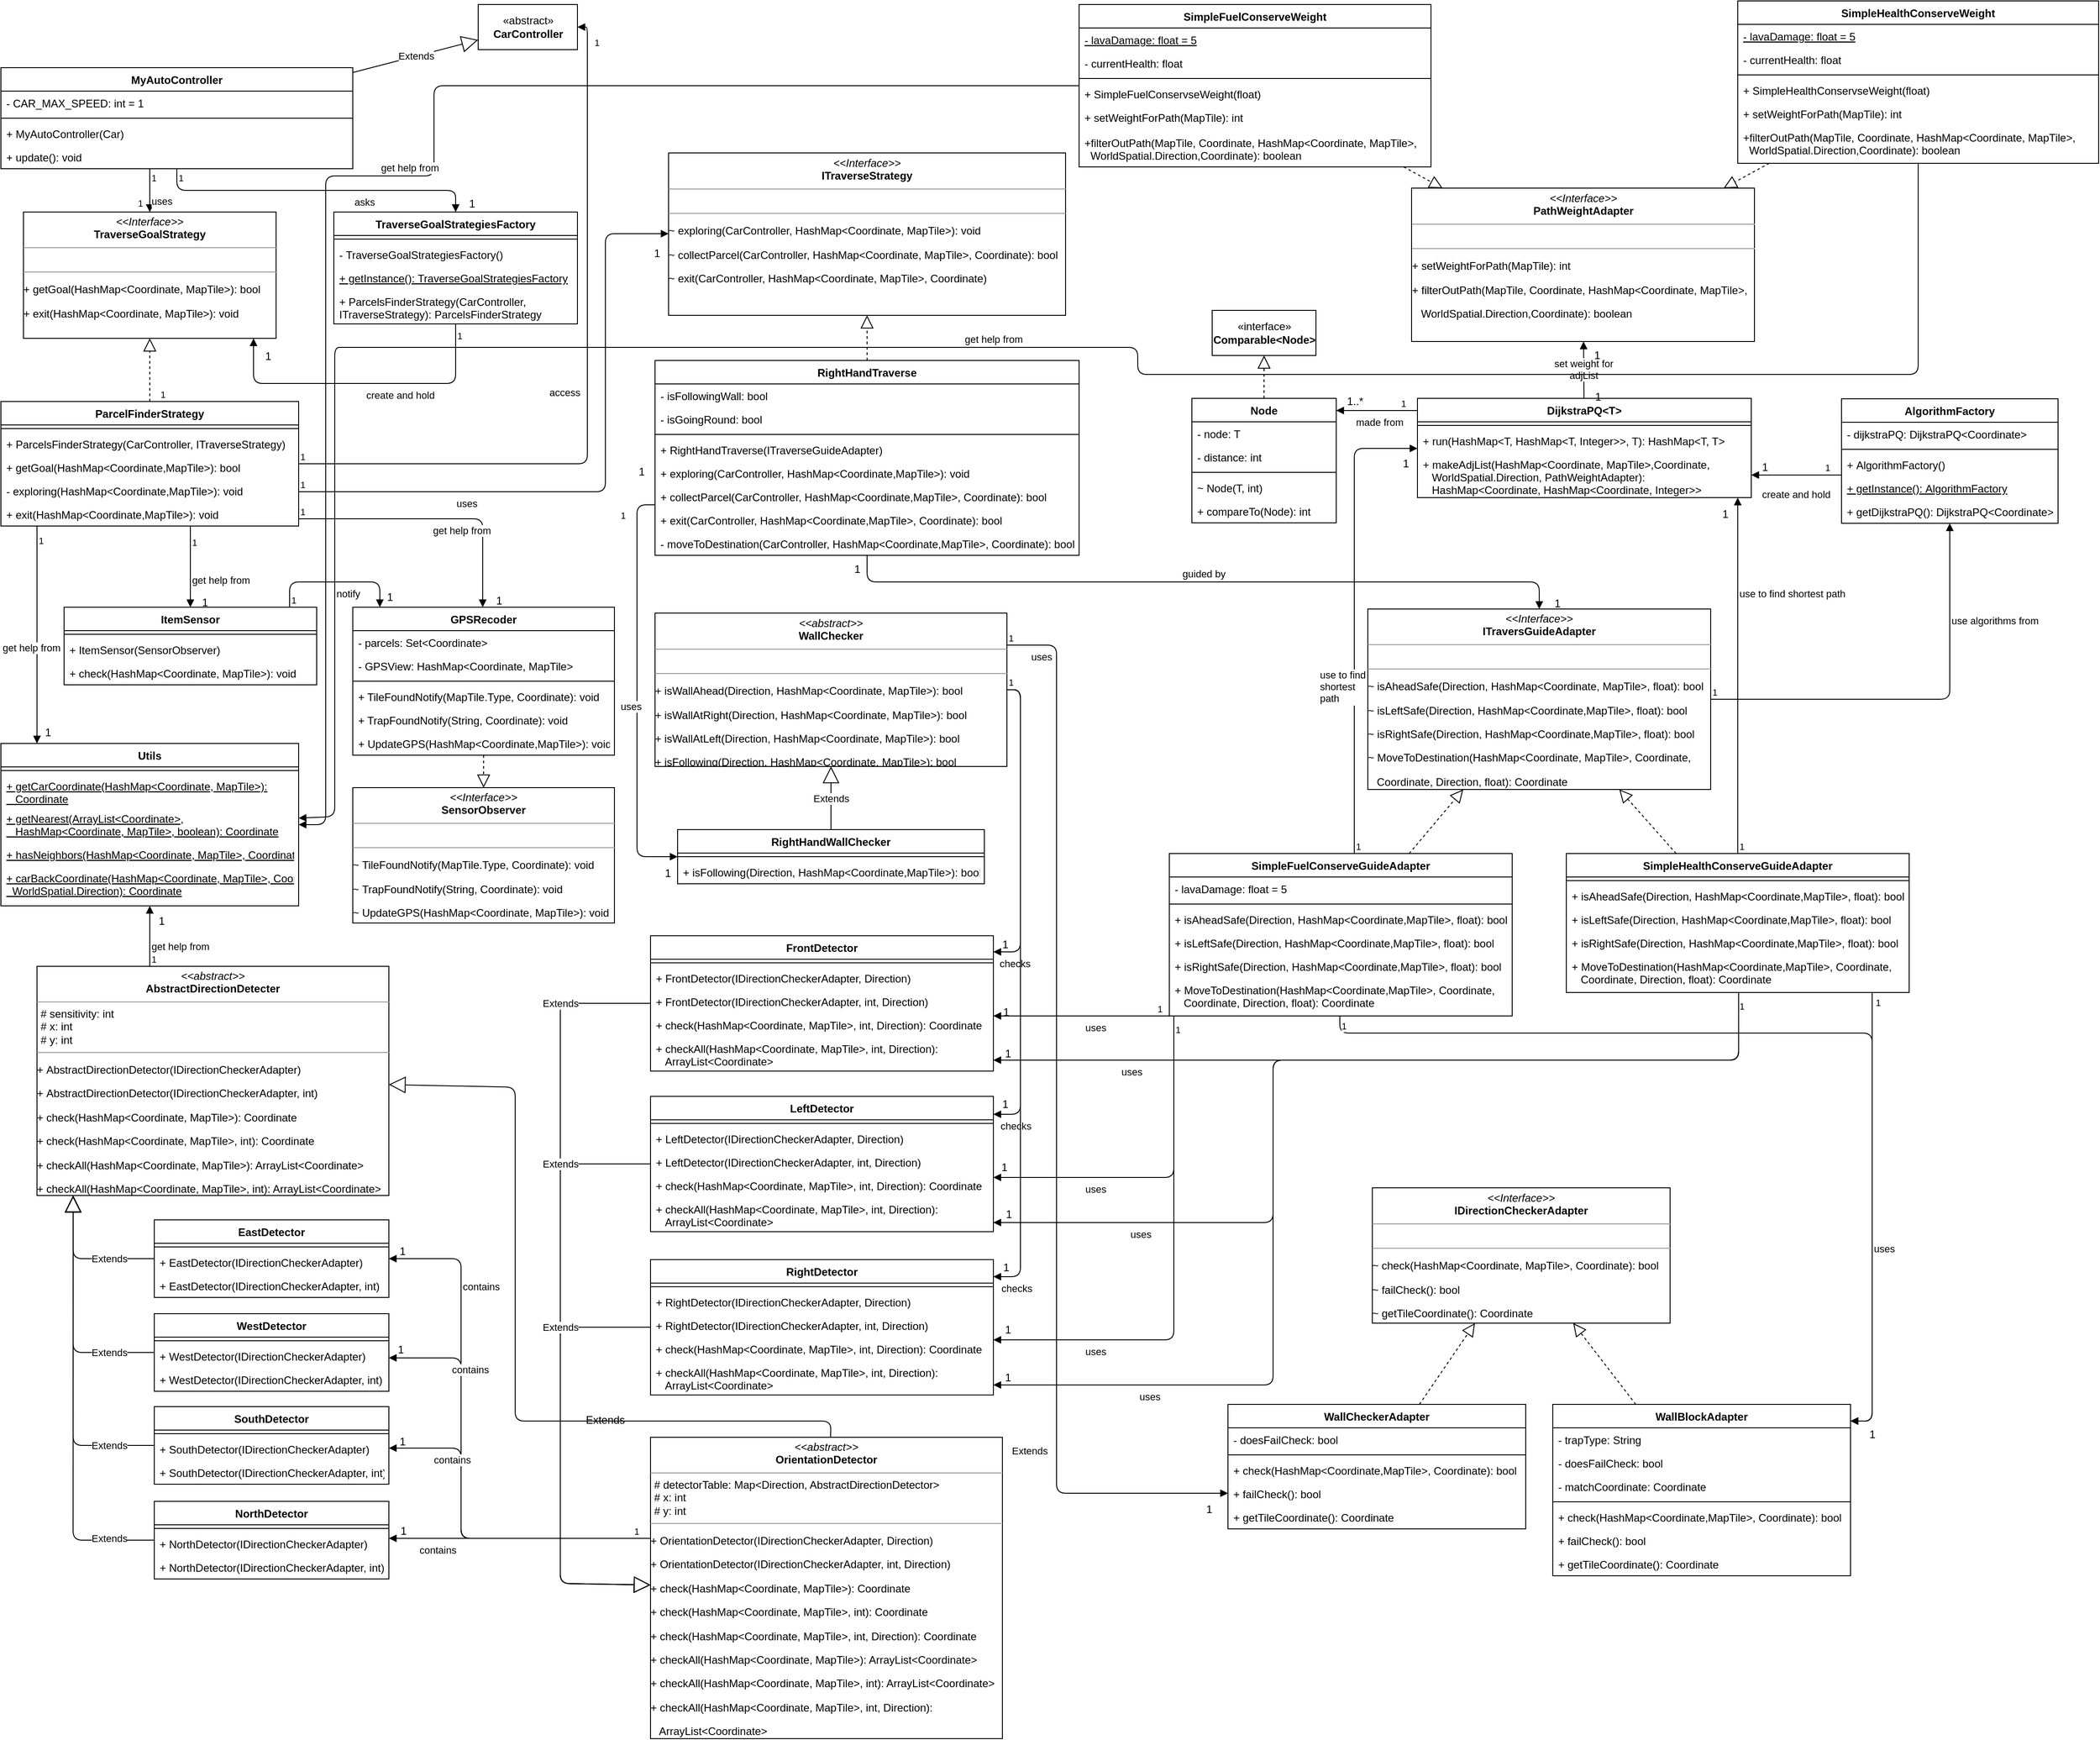 <mxfile version="10.7.1" type="device"><diagram id="r_UKa1MtxHfm1JaUKQE7" name="Page-1"><mxGraphModel dx="1398" dy="824" grid="1" gridSize="10" guides="1" tooltips="1" connect="1" arrows="1" fold="1" page="1" pageScale="1" pageWidth="1169" pageHeight="827" math="0" shadow="0"><root><mxCell id="0"/><mxCell id="1" parent="0"/><mxCell id="h6WONG5zfxmwHT2rNSPF-1" value="«abstract»&lt;br&gt;&lt;b&gt;CarController&lt;/b&gt;" style="html=1;" parent="1" vertex="1"><mxGeometry x="529" y="10" width="110" height="50" as="geometry"/></mxCell><mxCell id="h6WONG5zfxmwHT2rNSPF-2" value="MyAutoController" style="swimlane;fontStyle=1;align=center;verticalAlign=top;childLayout=stackLayout;horizontal=1;startSize=26;horizontalStack=0;resizeParent=1;resizeParentMax=0;resizeLast=0;collapsible=1;marginBottom=0;" parent="1" vertex="1"><mxGeometry y="80" width="390" height="112" as="geometry"/></mxCell><mxCell id="h6WONG5zfxmwHT2rNSPF-3" value="- CAR_MAX_SPEED: int = 1&#10;" style="text;strokeColor=none;fillColor=none;align=left;verticalAlign=top;spacingLeft=4;spacingRight=4;overflow=hidden;rotatable=0;points=[[0,0.5],[1,0.5]];portConstraint=eastwest;" parent="h6WONG5zfxmwHT2rNSPF-2" vertex="1"><mxGeometry y="26" width="390" height="26" as="geometry"/></mxCell><mxCell id="h6WONG5zfxmwHT2rNSPF-4" value="" style="line;strokeWidth=1;fillColor=none;align=left;verticalAlign=middle;spacingTop=-1;spacingLeft=3;spacingRight=3;rotatable=0;labelPosition=right;points=[];portConstraint=eastwest;" parent="h6WONG5zfxmwHT2rNSPF-2" vertex="1"><mxGeometry y="52" width="390" height="8" as="geometry"/></mxCell><mxCell id="h6WONG5zfxmwHT2rNSPF-9" value="+ MyAutoController(Car)&#10;" style="text;strokeColor=none;fillColor=none;align=left;verticalAlign=top;spacingLeft=4;spacingRight=4;overflow=hidden;rotatable=0;points=[[0,0.5],[1,0.5]];portConstraint=eastwest;" parent="h6WONG5zfxmwHT2rNSPF-2" vertex="1"><mxGeometry y="60" width="390" height="26" as="geometry"/></mxCell><mxCell id="h6WONG5zfxmwHT2rNSPF-10" value="+ update(): void&#10;" style="text;strokeColor=none;fillColor=none;align=left;verticalAlign=top;spacingLeft=4;spacingRight=4;overflow=hidden;rotatable=0;points=[[0,0.5],[1,0.5]];portConstraint=eastwest;" parent="h6WONG5zfxmwHT2rNSPF-2" vertex="1"><mxGeometry y="86" width="390" height="26" as="geometry"/></mxCell><mxCell id="h6WONG5zfxmwHT2rNSPF-6" value="Extends" style="endArrow=block;endSize=16;endFill=0;html=1;" parent="1" source="h6WONG5zfxmwHT2rNSPF-2" target="h6WONG5zfxmwHT2rNSPF-1" edge="1"><mxGeometry width="160" relative="1" as="geometry"><mxPoint x="260" y="110" as="sourcePoint"/><mxPoint x="420" y="110" as="targetPoint"/></mxGeometry></mxCell><mxCell id="sGocAhijG-t0KaEBCuue-5" value="&lt;p style=&quot;margin: 0px ; margin-top: 4px ; text-align: center&quot;&gt;&lt;i&gt;&amp;lt;&amp;lt;Interface&amp;gt;&amp;gt;&lt;/i&gt;&lt;br&gt;&lt;b&gt;TraverseGoalStrategy&lt;/b&gt;&lt;/p&gt;&lt;hr size=&quot;1&quot;&gt;&lt;p style=&quot;margin: 0px ; margin-left: 4px&quot;&gt;&lt;br&gt;&lt;/p&gt;&lt;hr size=&quot;1&quot;&gt;&lt;p&gt;+ getGoal(&lt;span&gt;HashMap&amp;lt;Coordinate&lt;/span&gt;&lt;span&gt;, &lt;/span&gt;&lt;span&gt;MapTile&amp;gt;&lt;/span&gt;&lt;span&gt;): bool&lt;/span&gt;&lt;/p&gt;&lt;p&gt;+ exit(&lt;span&gt;HashMap&amp;lt;Coordinate&lt;/span&gt;&lt;span&gt;, &lt;/span&gt;&lt;span&gt;MapTile&amp;gt;&lt;/span&gt;&lt;span&gt;): void&lt;/span&gt;&lt;/p&gt;" style="verticalAlign=top;align=left;overflow=fill;fontSize=12;fontFamily=Helvetica;html=1;" parent="1" vertex="1"><mxGeometry x="25" y="240" width="280" height="140" as="geometry"/></mxCell><mxCell id="sGocAhijG-t0KaEBCuue-6" value="uses" style="endArrow=block;endFill=1;html=1;edgeStyle=orthogonalEdgeStyle;align=left;verticalAlign=top;" parent="1" source="h6WONG5zfxmwHT2rNSPF-2" target="sGocAhijG-t0KaEBCuue-5" edge="1"><mxGeometry x="-0.049" relative="1" as="geometry"><mxPoint x="310" y="220" as="sourcePoint"/><mxPoint x="470" y="220" as="targetPoint"/><Array as="points"><mxPoint x="165" y="200"/><mxPoint x="165" y="200"/></Array><mxPoint as="offset"/></mxGeometry></mxCell><mxCell id="sGocAhijG-t0KaEBCuue-7" value="1" style="resizable=0;html=1;align=left;verticalAlign=bottom;labelBackgroundColor=#ffffff;fontSize=10;" parent="sGocAhijG-t0KaEBCuue-6" connectable="0" vertex="1"><mxGeometry x="-1" relative="1" as="geometry"><mxPoint y="18" as="offset"/></mxGeometry></mxCell><mxCell id="sGocAhijG-t0KaEBCuue-8" value="1" style="resizable=0;html=1;align=left;verticalAlign=bottom;labelBackgroundColor=#ffffff;fontSize=10;" parent="1" connectable="0" vertex="1"><mxGeometry x="150" y="220" as="geometry"><mxPoint y="18" as="offset"/></mxGeometry></mxCell><mxCell id="sGocAhijG-t0KaEBCuue-9" value="ParcelFinderStrategy" style="swimlane;fontStyle=1;align=center;verticalAlign=top;childLayout=stackLayout;horizontal=1;startSize=26;horizontalStack=0;resizeParent=1;resizeParentMax=0;resizeLast=0;collapsible=1;marginBottom=0;" parent="1" vertex="1"><mxGeometry y="450" width="330" height="138" as="geometry"/></mxCell><mxCell id="sGocAhijG-t0KaEBCuue-11" value="" style="line;strokeWidth=1;fillColor=none;align=left;verticalAlign=middle;spacingTop=-1;spacingLeft=3;spacingRight=3;rotatable=0;labelPosition=right;points=[];portConstraint=eastwest;" parent="sGocAhijG-t0KaEBCuue-9" vertex="1"><mxGeometry y="26" width="330" height="8" as="geometry"/></mxCell><mxCell id="sGocAhijG-t0KaEBCuue-13" value="+ ParcelsFinderStrategy(CarController, ITraverseStrategy)&#10;" style="text;strokeColor=none;fillColor=none;align=left;verticalAlign=top;spacingLeft=4;spacingRight=4;overflow=hidden;rotatable=0;points=[[0,0.5],[1,0.5]];portConstraint=eastwest;" parent="sGocAhijG-t0KaEBCuue-9" vertex="1"><mxGeometry y="34" width="330" height="26" as="geometry"/></mxCell><mxCell id="sGocAhijG-t0KaEBCuue-14" value="+ getGoal(HashMap&lt;Coordinate,MapTile&gt;): bool&#10;" style="text;strokeColor=none;fillColor=none;align=left;verticalAlign=top;spacingLeft=4;spacingRight=4;overflow=hidden;rotatable=0;points=[[0,0.5],[1,0.5]];portConstraint=eastwest;" parent="sGocAhijG-t0KaEBCuue-9" vertex="1"><mxGeometry y="60" width="330" height="26" as="geometry"/></mxCell><mxCell id="sGocAhijG-t0KaEBCuue-15" value="- exploring(HashMap&lt;Coordinate,MapTile&gt;): void&#10;" style="text;strokeColor=none;fillColor=none;align=left;verticalAlign=top;spacingLeft=4;spacingRight=4;overflow=hidden;rotatable=0;points=[[0,0.5],[1,0.5]];portConstraint=eastwest;" parent="sGocAhijG-t0KaEBCuue-9" vertex="1"><mxGeometry y="86" width="330" height="26" as="geometry"/></mxCell><mxCell id="sGocAhijG-t0KaEBCuue-12" value="+ exit(HashMap&lt;Coordinate,MapTile&gt;): void&#10;" style="text;strokeColor=none;fillColor=none;align=left;verticalAlign=top;spacingLeft=4;spacingRight=4;overflow=hidden;rotatable=0;points=[[0,0.5],[1,0.5]];portConstraint=eastwest;" parent="sGocAhijG-t0KaEBCuue-9" vertex="1"><mxGeometry y="112" width="330" height="26" as="geometry"/></mxCell><mxCell id="sGocAhijG-t0KaEBCuue-16" value="" style="endArrow=block;dashed=1;endFill=0;endSize=12;html=1;" parent="1" source="sGocAhijG-t0KaEBCuue-9" target="sGocAhijG-t0KaEBCuue-5" edge="1"><mxGeometry width="160" relative="1" as="geometry"><mxPoint x="120" y="420" as="sourcePoint"/><mxPoint x="280" y="420" as="targetPoint"/></mxGeometry></mxCell><mxCell id="sGocAhijG-t0KaEBCuue-17" value="TraverseGoalStrategiesFactory" style="swimlane;fontStyle=1;align=center;verticalAlign=top;childLayout=stackLayout;horizontal=1;startSize=26;horizontalStack=0;resizeParent=1;resizeParentMax=0;resizeLast=0;collapsible=1;marginBottom=0;" parent="1" vertex="1"><mxGeometry x="369" y="240" width="270" height="124" as="geometry"/></mxCell><mxCell id="sGocAhijG-t0KaEBCuue-19" value="" style="line;strokeWidth=1;fillColor=none;align=left;verticalAlign=middle;spacingTop=-1;spacingLeft=3;spacingRight=3;rotatable=0;labelPosition=right;points=[];portConstraint=eastwest;" parent="sGocAhijG-t0KaEBCuue-17" vertex="1"><mxGeometry y="26" width="270" height="8" as="geometry"/></mxCell><mxCell id="sGocAhijG-t0KaEBCuue-20" value="- TraverseGoalStrategiesFactory()&#10;" style="text;strokeColor=none;fillColor=none;align=left;verticalAlign=top;spacingLeft=4;spacingRight=4;overflow=hidden;rotatable=0;points=[[0,0.5],[1,0.5]];portConstraint=eastwest;" parent="sGocAhijG-t0KaEBCuue-17" vertex="1"><mxGeometry y="34" width="270" height="26" as="geometry"/></mxCell><mxCell id="sGocAhijG-t0KaEBCuue-23" value="+ getInstance(): TraverseGoalStrategiesFactory&#10;" style="text;strokeColor=none;fillColor=none;align=left;verticalAlign=top;spacingLeft=4;spacingRight=4;overflow=hidden;rotatable=0;points=[[0,0.5],[1,0.5]];portConstraint=eastwest;fontStyle=4" parent="sGocAhijG-t0KaEBCuue-17" vertex="1"><mxGeometry y="60" width="270" height="26" as="geometry"/></mxCell><mxCell id="sGocAhijG-t0KaEBCuue-24" value="+ ParcelsFinderStrategy(CarController, &#10;ITraverseStrategy): ParcelsFinderStrategy&#10;" style="text;strokeColor=none;fillColor=none;align=left;verticalAlign=top;spacingLeft=4;spacingRight=4;overflow=hidden;rotatable=0;points=[[0,0.5],[1,0.5]];portConstraint=eastwest;fontStyle=0" parent="sGocAhijG-t0KaEBCuue-17" vertex="1"><mxGeometry y="86" width="270" height="38" as="geometry"/></mxCell><mxCell id="sGocAhijG-t0KaEBCuue-29" value="1" style="resizable=0;html=1;align=left;verticalAlign=bottom;labelBackgroundColor=#ffffff;fontSize=10;" parent="1" connectable="0" vertex="1"><mxGeometry x="180" y="410" as="geometry"><mxPoint x="-5" y="40" as="offset"/></mxGeometry></mxCell><mxCell id="sGocAhijG-t0KaEBCuue-30" value="ItemSensor" style="swimlane;fontStyle=1;align=center;verticalAlign=top;childLayout=stackLayout;horizontal=1;startSize=26;horizontalStack=0;resizeParent=1;resizeParentMax=0;resizeLast=0;collapsible=1;marginBottom=0;" parent="1" vertex="1"><mxGeometry x="70" y="678" width="280" height="86" as="geometry"/></mxCell><mxCell id="sGocAhijG-t0KaEBCuue-32" value="" style="line;strokeWidth=1;fillColor=none;align=left;verticalAlign=middle;spacingTop=-1;spacingLeft=3;spacingRight=3;rotatable=0;labelPosition=right;points=[];portConstraint=eastwest;" parent="sGocAhijG-t0KaEBCuue-30" vertex="1"><mxGeometry y="26" width="280" height="8" as="geometry"/></mxCell><mxCell id="sGocAhijG-t0KaEBCuue-133" value="+ ItemSensor(SensorObserver)&#10;" style="text;strokeColor=none;fillColor=none;align=left;verticalAlign=top;spacingLeft=4;spacingRight=4;overflow=hidden;rotatable=0;points=[[0,0.5],[1,0.5]];portConstraint=eastwest;" parent="sGocAhijG-t0KaEBCuue-30" vertex="1"><mxGeometry y="34" width="280" height="26" as="geometry"/></mxCell><mxCell id="sGocAhijG-t0KaEBCuue-33" value="+ check(HashMap&lt;Coordinate, MapTile&gt;): void&#10;" style="text;strokeColor=none;fillColor=none;align=left;verticalAlign=top;spacingLeft=4;spacingRight=4;overflow=hidden;rotatable=0;points=[[0,0.5],[1,0.5]];portConstraint=eastwest;" parent="sGocAhijG-t0KaEBCuue-30" vertex="1"><mxGeometry y="60" width="280" height="26" as="geometry"/></mxCell><mxCell id="sGocAhijG-t0KaEBCuue-34" value="GPSRecoder" style="swimlane;fontStyle=1;align=center;verticalAlign=top;childLayout=stackLayout;horizontal=1;startSize=26;horizontalStack=0;resizeParent=1;resizeParentMax=0;resizeLast=0;collapsible=1;marginBottom=0;" parent="1" vertex="1"><mxGeometry x="390" y="678" width="290" height="164" as="geometry"/></mxCell><mxCell id="sGocAhijG-t0KaEBCuue-141" value="- parcels: Set&lt;Coordinate&gt;" style="text;strokeColor=none;fillColor=none;align=left;verticalAlign=top;spacingLeft=4;spacingRight=4;overflow=hidden;rotatable=0;points=[[0,0.5],[1,0.5]];portConstraint=eastwest;" parent="sGocAhijG-t0KaEBCuue-34" vertex="1"><mxGeometry y="26" width="290" height="26" as="geometry"/></mxCell><mxCell id="sGocAhijG-t0KaEBCuue-35" value="- GPSView: HashMap&lt;Coordinate, MapTile&gt;" style="text;strokeColor=none;fillColor=none;align=left;verticalAlign=top;spacingLeft=4;spacingRight=4;overflow=hidden;rotatable=0;points=[[0,0.5],[1,0.5]];portConstraint=eastwest;" parent="sGocAhijG-t0KaEBCuue-34" vertex="1"><mxGeometry y="52" width="290" height="26" as="geometry"/></mxCell><mxCell id="sGocAhijG-t0KaEBCuue-36" value="" style="line;strokeWidth=1;fillColor=none;align=left;verticalAlign=middle;spacingTop=-1;spacingLeft=3;spacingRight=3;rotatable=0;labelPosition=right;points=[];portConstraint=eastwest;" parent="sGocAhijG-t0KaEBCuue-34" vertex="1"><mxGeometry y="78" width="290" height="8" as="geometry"/></mxCell><mxCell id="sGocAhijG-t0KaEBCuue-142" value="+ TileFoundNotify(MapTile.Type, Coordinate): void" style="text;strokeColor=none;fillColor=none;align=left;verticalAlign=top;spacingLeft=4;spacingRight=4;overflow=hidden;rotatable=0;points=[[0,0.5],[1,0.5]];portConstraint=eastwest;" parent="sGocAhijG-t0KaEBCuue-34" vertex="1"><mxGeometry y="86" width="290" height="26" as="geometry"/></mxCell><mxCell id="sGocAhijG-t0KaEBCuue-143" value="+ TrapFoundNotify(String, Coordinate): void" style="text;strokeColor=none;fillColor=none;align=left;verticalAlign=top;spacingLeft=4;spacingRight=4;overflow=hidden;rotatable=0;points=[[0,0.5],[1,0.5]];portConstraint=eastwest;" parent="sGocAhijG-t0KaEBCuue-34" vertex="1"><mxGeometry y="112" width="290" height="26" as="geometry"/></mxCell><mxCell id="sGocAhijG-t0KaEBCuue-37" value="+ UpdateGPS(HashMap&lt;Coordinate,MapTile&gt;): void" style="text;strokeColor=none;fillColor=none;align=left;verticalAlign=top;spacingLeft=4;spacingRight=4;overflow=hidden;rotatable=0;points=[[0,0.5],[1,0.5]];portConstraint=eastwest;" parent="sGocAhijG-t0KaEBCuue-34" vertex="1"><mxGeometry y="138" width="290" height="26" as="geometry"/></mxCell><mxCell id="sGocAhijG-t0KaEBCuue-40" value="access" style="endArrow=block;endFill=1;html=1;edgeStyle=orthogonalEdgeStyle;align=left;verticalAlign=top;" parent="1" source="sGocAhijG-t0KaEBCuue-9" target="h6WONG5zfxmwHT2rNSPF-1" edge="1"><mxGeometry x="-0.324" y="92" relative="1" as="geometry"><mxPoint x="390" y="522.5" as="sourcePoint"/><mxPoint x="550" y="522.5" as="targetPoint"/><Array as="points"><mxPoint x="650" y="519"/><mxPoint x="650" y="35"/></Array><mxPoint as="offset"/></mxGeometry></mxCell><mxCell id="sGocAhijG-t0KaEBCuue-41" value="1" style="resizable=0;html=1;align=left;verticalAlign=bottom;labelBackgroundColor=#ffffff;fontSize=10;" parent="sGocAhijG-t0KaEBCuue-40" connectable="0" vertex="1"><mxGeometry x="-1" relative="1" as="geometry"/></mxCell><mxCell id="sGocAhijG-t0KaEBCuue-42" value="1" style="resizable=0;html=1;align=left;verticalAlign=bottom;labelBackgroundColor=#ffffff;fontSize=10;" parent="1" connectable="0" vertex="1"><mxGeometry x="350" y="536" as="geometry"><mxPoint x="306" y="-476" as="offset"/></mxGeometry></mxCell><mxCell id="sGocAhijG-t0KaEBCuue-43" value="get help from" style="endArrow=block;endFill=1;html=1;edgeStyle=orthogonalEdgeStyle;align=left;verticalAlign=top;" parent="1" source="sGocAhijG-t0KaEBCuue-9" target="sGocAhijG-t0KaEBCuue-30" edge="1"><mxGeometry x="0.033" relative="1" as="geometry"><mxPoint x="30" y="640" as="sourcePoint"/><mxPoint x="190" y="640" as="targetPoint"/><Array as="points"><mxPoint x="210" y="610"/><mxPoint x="210" y="610"/></Array><mxPoint as="offset"/></mxGeometry></mxCell><mxCell id="sGocAhijG-t0KaEBCuue-44" value="1" style="resizable=0;html=1;align=left;verticalAlign=bottom;labelBackgroundColor=#ffffff;fontSize=10;" parent="sGocAhijG-t0KaEBCuue-43" connectable="0" vertex="1"><mxGeometry x="-1" relative="1" as="geometry"><mxPoint y="26" as="offset"/></mxGeometry></mxCell><mxCell id="sGocAhijG-t0KaEBCuue-45" value="get help from" style="endArrow=block;endFill=1;html=1;edgeStyle=orthogonalEdgeStyle;align=left;verticalAlign=top;" parent="1" source="sGocAhijG-t0KaEBCuue-9" target="sGocAhijG-t0KaEBCuue-34" edge="1"><mxGeometry x="-0.025" relative="1" as="geometry"><mxPoint x="250" y="650" as="sourcePoint"/><mxPoint x="410" y="650" as="targetPoint"/><Array as="points"><mxPoint x="534" y="580"/></Array><mxPoint as="offset"/></mxGeometry></mxCell><mxCell id="sGocAhijG-t0KaEBCuue-46" value="1" style="resizable=0;html=1;align=left;verticalAlign=bottom;labelBackgroundColor=#ffffff;fontSize=10;" parent="sGocAhijG-t0KaEBCuue-45" connectable="0" vertex="1"><mxGeometry x="-1" relative="1" as="geometry"/></mxCell><mxCell id="sGocAhijG-t0KaEBCuue-54" value="&lt;p style=&quot;margin: 0px ; margin-top: 4px ; text-align: center&quot;&gt;&lt;i&gt;&amp;lt;&amp;lt;Interface&amp;gt;&amp;gt;&lt;/i&gt;&lt;br&gt;&lt;b&gt;ITraverseStrategy&lt;/b&gt;&lt;/p&gt;&lt;hr size=&quot;1&quot;&gt;&lt;p style=&quot;margin: 0px ; margin-left: 4px&quot;&gt;&lt;br&gt;&lt;/p&gt;&lt;hr size=&quot;1&quot;&gt;&lt;p&gt;~&amp;nbsp;&lt;span&gt;exploring&lt;/span&gt;&lt;span&gt;(&lt;/span&gt;&lt;span&gt;CarController,&amp;nbsp;&lt;/span&gt;&lt;span&gt;HashMap&amp;lt;Coordinate&lt;/span&gt;&lt;span&gt;, &lt;/span&gt;&lt;span&gt;MapTile&amp;gt;&lt;/span&gt;&lt;span&gt;): void&lt;/span&gt;&lt;/p&gt;&lt;p&gt;~&amp;nbsp;&lt;span&gt;collectParcel&lt;/span&gt;&lt;span&gt;(&lt;/span&gt;&lt;span&gt;CarController&lt;/span&gt;&lt;span&gt;,&amp;nbsp;&lt;/span&gt;&lt;span&gt;HashMap&amp;lt;Coordinate&lt;/span&gt;&lt;span&gt;, &lt;/span&gt;&lt;span&gt;MapTile&amp;gt;,&amp;nbsp;&lt;/span&gt;&lt;span&gt;Coordinate&lt;/span&gt;&lt;span&gt;): bool&lt;/span&gt;&lt;/p&gt;&lt;p&gt;&lt;span&gt;~&amp;nbsp;&lt;/span&gt;&lt;span&gt;exit(&lt;/span&gt;&lt;span&gt;CarController,&amp;nbsp;&lt;/span&gt;&lt;span&gt;HashMap&amp;lt;Coordinate&lt;/span&gt;&lt;span&gt;, &lt;/span&gt;&lt;span&gt;MapTile&amp;gt;,&amp;nbsp;&lt;/span&gt;&lt;span&gt;Coordinate&lt;/span&gt;&lt;span&gt;)&lt;/span&gt;&lt;/p&gt;" style="verticalAlign=top;align=left;overflow=fill;fontSize=12;fontFamily=Helvetica;html=1;" parent="1" vertex="1"><mxGeometry x="740" y="174.5" width="440" height="180" as="geometry"/></mxCell><mxCell id="sGocAhijG-t0KaEBCuue-55" value="uses&lt;br&gt;" style="endArrow=block;endFill=1;html=1;edgeStyle=orthogonalEdgeStyle;align=left;verticalAlign=top;" parent="1" source="sGocAhijG-t0KaEBCuue-9" target="sGocAhijG-t0KaEBCuue-54" edge="1"><mxGeometry x="-0.501" relative="1" as="geometry"><mxPoint x="400" y="590" as="sourcePoint"/><mxPoint x="560" y="590" as="targetPoint"/><Array as="points"><mxPoint x="670" y="550"/><mxPoint x="670" y="264"/></Array><mxPoint x="-1" as="offset"/></mxGeometry></mxCell><mxCell id="sGocAhijG-t0KaEBCuue-56" value="1" style="resizable=0;html=1;align=left;verticalAlign=bottom;labelBackgroundColor=#ffffff;fontSize=10;" parent="sGocAhijG-t0KaEBCuue-55" connectable="0" vertex="1"><mxGeometry x="-1" relative="1" as="geometry"/></mxCell><mxCell id="sGocAhijG-t0KaEBCuue-57" value="RightHandTraverse" style="swimlane;fontStyle=1;align=center;verticalAlign=top;childLayout=stackLayout;horizontal=1;startSize=26;horizontalStack=0;resizeParent=1;resizeParentMax=0;resizeLast=0;collapsible=1;marginBottom=0;" parent="1" vertex="1"><mxGeometry x="725" y="404.5" width="470" height="216" as="geometry"/></mxCell><mxCell id="sGocAhijG-t0KaEBCuue-67" value="- isFollowingWall: bool&#10;" style="text;strokeColor=none;fillColor=none;align=left;verticalAlign=top;spacingLeft=4;spacingRight=4;overflow=hidden;rotatable=0;points=[[0,0.5],[1,0.5]];portConstraint=eastwest;" parent="sGocAhijG-t0KaEBCuue-57" vertex="1"><mxGeometry y="26" width="470" height="26" as="geometry"/></mxCell><mxCell id="sGocAhijG-t0KaEBCuue-58" value="- isGoingRound: bool&#10;" style="text;strokeColor=none;fillColor=none;align=left;verticalAlign=top;spacingLeft=4;spacingRight=4;overflow=hidden;rotatable=0;points=[[0,0.5],[1,0.5]];portConstraint=eastwest;" parent="sGocAhijG-t0KaEBCuue-57" vertex="1"><mxGeometry y="52" width="470" height="26" as="geometry"/></mxCell><mxCell id="sGocAhijG-t0KaEBCuue-59" value="" style="line;strokeWidth=1;fillColor=none;align=left;verticalAlign=middle;spacingTop=-1;spacingLeft=3;spacingRight=3;rotatable=0;labelPosition=right;points=[];portConstraint=eastwest;" parent="sGocAhijG-t0KaEBCuue-57" vertex="1"><mxGeometry y="78" width="470" height="8" as="geometry"/></mxCell><mxCell id="sGocAhijG-t0KaEBCuue-66" value="+ RightHandTraverse(ITraverseGuideAdapter)&#10;" style="text;strokeColor=none;fillColor=none;align=left;verticalAlign=top;spacingLeft=4;spacingRight=4;overflow=hidden;rotatable=0;points=[[0,0.5],[1,0.5]];portConstraint=eastwest;" parent="sGocAhijG-t0KaEBCuue-57" vertex="1"><mxGeometry y="86" width="470" height="26" as="geometry"/></mxCell><mxCell id="sGocAhijG-t0KaEBCuue-68" value="+ exploring(CarController, HashMap&lt;Coordinate,MapTile&gt;): void" style="text;strokeColor=none;fillColor=none;align=left;verticalAlign=top;spacingLeft=4;spacingRight=4;overflow=hidden;rotatable=0;points=[[0,0.5],[1,0.5]];portConstraint=eastwest;" parent="sGocAhijG-t0KaEBCuue-57" vertex="1"><mxGeometry y="112" width="470" height="26" as="geometry"/></mxCell><mxCell id="sGocAhijG-t0KaEBCuue-69" value="+ collectParcel(CarController, HashMap&lt;Coordinate,MapTile&gt;, Coordinate): bool" style="text;strokeColor=none;fillColor=none;align=left;verticalAlign=top;spacingLeft=4;spacingRight=4;overflow=hidden;rotatable=0;points=[[0,0.5],[1,0.5]];portConstraint=eastwest;" parent="sGocAhijG-t0KaEBCuue-57" vertex="1"><mxGeometry y="138" width="470" height="26" as="geometry"/></mxCell><mxCell id="sGocAhijG-t0KaEBCuue-70" value="+ exit(CarController, HashMap&lt;Coordinate,MapTile&gt;, Coordinate): bool" style="text;strokeColor=none;fillColor=none;align=left;verticalAlign=top;spacingLeft=4;spacingRight=4;overflow=hidden;rotatable=0;points=[[0,0.5],[1,0.5]];portConstraint=eastwest;" parent="sGocAhijG-t0KaEBCuue-57" vertex="1"><mxGeometry y="164" width="470" height="26" as="geometry"/></mxCell><mxCell id="sGocAhijG-t0KaEBCuue-60" value="- moveToDestination(CarController, HashMap&lt;Coordinate,MapTile&gt;, Coordinate): bool&#10;" style="text;strokeColor=none;fillColor=none;align=left;verticalAlign=top;spacingLeft=4;spacingRight=4;overflow=hidden;rotatable=0;points=[[0,0.5],[1,0.5]];portConstraint=eastwest;" parent="sGocAhijG-t0KaEBCuue-57" vertex="1"><mxGeometry y="190" width="470" height="26" as="geometry"/></mxCell><mxCell id="sGocAhijG-t0KaEBCuue-71" value="" style="endArrow=block;dashed=1;endFill=0;endSize=12;html=1;" parent="1" source="sGocAhijG-t0KaEBCuue-57" target="sGocAhijG-t0KaEBCuue-54" edge="1"><mxGeometry width="160" relative="1" as="geometry"><mxPoint x="875" y="364.5" as="sourcePoint"/><mxPoint x="1035" y="364.5" as="targetPoint"/></mxGeometry></mxCell><mxCell id="sGocAhijG-t0KaEBCuue-74" value="&lt;p style=&quot;margin: 0px ; margin-top: 4px ; text-align: center&quot;&gt;&lt;i&gt;&amp;lt;&amp;lt;Interface&amp;gt;&amp;gt;&lt;/i&gt;&lt;br&gt;&lt;b&gt;ITraversGuideAdapter&lt;/b&gt;&lt;/p&gt;&lt;hr size=&quot;1&quot;&gt;&lt;p style=&quot;margin: 0px ; margin-left: 4px&quot;&gt;&lt;br&gt;&lt;/p&gt;&lt;hr size=&quot;1&quot;&gt;&lt;p&gt;~&amp;nbsp;&lt;span&gt;isAheadSafe&lt;/span&gt;&lt;span&gt;(&lt;/span&gt;&lt;span&gt;Direction,&amp;nbsp;&lt;/span&gt;&lt;span&gt;HashMap&amp;lt;Coordinate&lt;/span&gt;&lt;span&gt;, &lt;/span&gt;&lt;span&gt;MapTile&amp;gt;,&amp;nbsp;&lt;/span&gt;&lt;span&gt;float&lt;/span&gt;&lt;span&gt;): bool&lt;/span&gt;&lt;/p&gt;&lt;p&gt;~&amp;nbsp;&lt;span&gt;isLeftSafe&lt;/span&gt;&lt;span&gt;(Direction,&amp;nbsp;HashMap&amp;lt;Coordinate,MapTile&amp;gt;,&amp;nbsp;float): bool&lt;/span&gt;&lt;/p&gt;&lt;p&gt;~&amp;nbsp;&lt;span&gt;isRightSafe&lt;/span&gt;&lt;span&gt;(Direction,&amp;nbsp;HashMap&amp;lt;Coordinate,MapTile&amp;gt;,&amp;nbsp;float): bool&lt;/span&gt;&lt;/p&gt;&lt;p&gt;&lt;span&gt;~&amp;nbsp;&lt;/span&gt;&lt;span&gt;MoveToDestination(&lt;/span&gt;&lt;span&gt;HashMap&amp;lt;Coordinate&lt;/span&gt;&lt;span&gt;, &lt;/span&gt;&lt;span&gt;MapTile&amp;gt;,&amp;nbsp;&lt;/span&gt;&lt;span&gt;Coordinate,&amp;nbsp;&lt;/span&gt;&lt;/p&gt;&lt;p&gt;&lt;span&gt;&amp;nbsp; &amp;nbsp;Coordinate,&amp;nbsp;&lt;/span&gt;&lt;span&gt;Direction, float&lt;/span&gt;&lt;span&gt;): Coordinate&lt;/span&gt;&lt;/p&gt;" style="verticalAlign=top;align=left;overflow=fill;fontSize=12;fontFamily=Helvetica;html=1;" parent="1" vertex="1"><mxGeometry x="1515" y="680" width="380" height="200" as="geometry"/></mxCell><mxCell id="sGocAhijG-t0KaEBCuue-75" value="SimpleFuelConserveGuideAdapter" style="swimlane;fontStyle=1;align=center;verticalAlign=top;childLayout=stackLayout;horizontal=1;startSize=26;horizontalStack=0;resizeParent=1;resizeParentMax=0;resizeLast=0;collapsible=1;marginBottom=0;" parent="1" vertex="1"><mxGeometry x="1295" y="951" width="380" height="180" as="geometry"/></mxCell><mxCell id="sGocAhijG-t0KaEBCuue-76" value="- lavaDamage: float = 5&#10;" style="text;strokeColor=none;fillColor=none;align=left;verticalAlign=top;spacingLeft=4;spacingRight=4;overflow=hidden;rotatable=0;points=[[0,0.5],[1,0.5]];portConstraint=eastwest;" parent="sGocAhijG-t0KaEBCuue-75" vertex="1"><mxGeometry y="26" width="380" height="26" as="geometry"/></mxCell><mxCell id="sGocAhijG-t0KaEBCuue-77" value="" style="line;strokeWidth=1;fillColor=none;align=left;verticalAlign=middle;spacingTop=-1;spacingLeft=3;spacingRight=3;rotatable=0;labelPosition=right;points=[];portConstraint=eastwest;" parent="sGocAhijG-t0KaEBCuue-75" vertex="1"><mxGeometry y="52" width="380" height="8" as="geometry"/></mxCell><mxCell id="sGocAhijG-t0KaEBCuue-83" value="+ isAheadSafe(Direction, HashMap&lt;Coordinate,MapTile&gt;, float): bool" style="text;strokeColor=none;fillColor=none;align=left;verticalAlign=top;spacingLeft=4;spacingRight=4;overflow=hidden;rotatable=0;points=[[0,0.5],[1,0.5]];portConstraint=eastwest;" parent="sGocAhijG-t0KaEBCuue-75" vertex="1"><mxGeometry y="60" width="380" height="26" as="geometry"/></mxCell><mxCell id="sGocAhijG-t0KaEBCuue-84" value="+ isLeftSafe(Direction, HashMap&lt;Coordinate,MapTile&gt;, float): bool" style="text;strokeColor=none;fillColor=none;align=left;verticalAlign=top;spacingLeft=4;spacingRight=4;overflow=hidden;rotatable=0;points=[[0,0.5],[1,0.5]];portConstraint=eastwest;" parent="sGocAhijG-t0KaEBCuue-75" vertex="1"><mxGeometry y="86" width="380" height="26" as="geometry"/></mxCell><mxCell id="sGocAhijG-t0KaEBCuue-85" value="+ isRightSafe(Direction, HashMap&lt;Coordinate,MapTile&gt;, float): bool" style="text;strokeColor=none;fillColor=none;align=left;verticalAlign=top;spacingLeft=4;spacingRight=4;overflow=hidden;rotatable=0;points=[[0,0.5],[1,0.5]];portConstraint=eastwest;" parent="sGocAhijG-t0KaEBCuue-75" vertex="1"><mxGeometry y="112" width="380" height="26" as="geometry"/></mxCell><mxCell id="sGocAhijG-t0KaEBCuue-78" value="+ MoveToDestination(HashMap&lt;Coordinate,MapTile&gt;, Coordinate, &#10;   Coordinate, Direction, float): Coordinate" style="text;strokeColor=none;fillColor=none;align=left;verticalAlign=top;spacingLeft=4;spacingRight=4;overflow=hidden;rotatable=0;points=[[0,0.5],[1,0.5]];portConstraint=eastwest;" parent="sGocAhijG-t0KaEBCuue-75" vertex="1"><mxGeometry y="138" width="380" height="42" as="geometry"/></mxCell><mxCell id="sGocAhijG-t0KaEBCuue-79" value="SimpleHealthConserveGuideAdapter" style="swimlane;fontStyle=1;align=center;verticalAlign=top;childLayout=stackLayout;horizontal=1;startSize=26;horizontalStack=0;resizeParent=1;resizeParentMax=0;resizeLast=0;collapsible=1;marginBottom=0;" parent="1" vertex="1"><mxGeometry x="1735" y="951" width="380" height="154" as="geometry"/></mxCell><mxCell id="sGocAhijG-t0KaEBCuue-81" value="" style="line;strokeWidth=1;fillColor=none;align=left;verticalAlign=middle;spacingTop=-1;spacingLeft=3;spacingRight=3;rotatable=0;labelPosition=right;points=[];portConstraint=eastwest;" parent="sGocAhijG-t0KaEBCuue-79" vertex="1"><mxGeometry y="26" width="380" height="8" as="geometry"/></mxCell><mxCell id="sGocAhijG-t0KaEBCuue-82" value="+ isAheadSafe(Direction, HashMap&lt;Coordinate,MapTile&gt;, float): bool" style="text;strokeColor=none;fillColor=none;align=left;verticalAlign=top;spacingLeft=4;spacingRight=4;overflow=hidden;rotatable=0;points=[[0,0.5],[1,0.5]];portConstraint=eastwest;" parent="sGocAhijG-t0KaEBCuue-79" vertex="1"><mxGeometry y="34" width="380" height="26" as="geometry"/></mxCell><mxCell id="sGocAhijG-t0KaEBCuue-87" value="+ isLeftSafe(Direction, HashMap&lt;Coordinate,MapTile&gt;, float): bool" style="text;strokeColor=none;fillColor=none;align=left;verticalAlign=top;spacingLeft=4;spacingRight=4;overflow=hidden;rotatable=0;points=[[0,0.5],[1,0.5]];portConstraint=eastwest;" parent="sGocAhijG-t0KaEBCuue-79" vertex="1"><mxGeometry y="60" width="380" height="26" as="geometry"/></mxCell><mxCell id="sGocAhijG-t0KaEBCuue-88" value="+ isRightSafe(Direction, HashMap&lt;Coordinate,MapTile&gt;, float): bool" style="text;strokeColor=none;fillColor=none;align=left;verticalAlign=top;spacingLeft=4;spacingRight=4;overflow=hidden;rotatable=0;points=[[0,0.5],[1,0.5]];portConstraint=eastwest;" parent="sGocAhijG-t0KaEBCuue-79" vertex="1"><mxGeometry y="86" width="380" height="26" as="geometry"/></mxCell><mxCell id="sGocAhijG-t0KaEBCuue-89" value="+ MoveToDestination(HashMap&lt;Coordinate,MapTile&gt;, Coordinate, &#10;   Coordinate, Direction, float): Coordinate" style="text;strokeColor=none;fillColor=none;align=left;verticalAlign=top;spacingLeft=4;spacingRight=4;overflow=hidden;rotatable=0;points=[[0,0.5],[1,0.5]];portConstraint=eastwest;" parent="sGocAhijG-t0KaEBCuue-79" vertex="1"><mxGeometry y="112" width="380" height="42" as="geometry"/></mxCell><mxCell id="sGocAhijG-t0KaEBCuue-90" value="" style="endArrow=block;dashed=1;endFill=0;endSize=12;html=1;" parent="1" source="sGocAhijG-t0KaEBCuue-75" target="sGocAhijG-t0KaEBCuue-74" edge="1"><mxGeometry width="160" relative="1" as="geometry"><mxPoint x="1505" y="910" as="sourcePoint"/><mxPoint x="1665" y="910" as="targetPoint"/></mxGeometry></mxCell><mxCell id="sGocAhijG-t0KaEBCuue-91" value="" style="endArrow=block;dashed=1;endFill=0;endSize=12;html=1;" parent="1" source="sGocAhijG-t0KaEBCuue-79" target="sGocAhijG-t0KaEBCuue-74" edge="1"><mxGeometry width="160" relative="1" as="geometry"><mxPoint x="1715" y="910" as="sourcePoint"/><mxPoint x="1875" y="910" as="targetPoint"/></mxGeometry></mxCell><mxCell id="sGocAhijG-t0KaEBCuue-92" value="&lt;p style=&quot;margin: 0px ; margin-top: 4px ; text-align: center&quot;&gt;&lt;i&gt;&amp;lt;&amp;lt;abstract&amp;gt;&amp;gt;&lt;/i&gt;&lt;br&gt;&lt;b&gt;WallChecker&lt;/b&gt;&lt;/p&gt;&lt;hr size=&quot;1&quot;&gt;&lt;p style=&quot;margin: 0px ; margin-left: 4px&quot;&gt;&lt;br&gt;&lt;/p&gt;&lt;hr size=&quot;1&quot;&gt;&lt;p&gt;+&amp;nbsp;&lt;span&gt;isWallAhead&lt;/span&gt;&lt;span&gt;(&lt;/span&gt;&lt;span&gt;Direction,&amp;nbsp;&lt;/span&gt;&lt;span&gt;HashMap&amp;lt;Coordinate&lt;/span&gt;&lt;span&gt;, &lt;/span&gt;&lt;span&gt;MapTile&amp;gt;&lt;/span&gt;&lt;span&gt;):&amp;nbsp;&lt;/span&gt;&lt;span&gt;bool&lt;/span&gt;&lt;/p&gt;&lt;p&gt;+&amp;nbsp;&lt;span&gt;isWallAtRight(&lt;/span&gt;&lt;span&gt;Direction,&amp;nbsp;&lt;/span&gt;&lt;span&gt;HashMap&amp;lt;Coordinate&lt;/span&gt;&lt;span&gt;, &lt;/span&gt;&lt;span&gt;MapTile&amp;gt;&lt;/span&gt;&lt;span&gt;): bool&lt;/span&gt;&lt;/p&gt;&lt;p&gt;&lt;span&gt;+&amp;nbsp;&lt;/span&gt;&lt;span&gt;isWallAtLeft(&lt;/span&gt;&lt;span&gt;Direction,&amp;nbsp;&lt;/span&gt;&lt;span&gt;HashMap&amp;lt;Coordinate&lt;/span&gt;&lt;span&gt;, &lt;/span&gt;&lt;span&gt;MapTile&amp;gt;&lt;/span&gt;&lt;span&gt;): bool&lt;/span&gt;&lt;/p&gt;&lt;p&gt;&lt;span&gt;+&amp;nbsp;&lt;/span&gt;&lt;span&gt;isFollowing(Direction,&amp;nbsp;&lt;/span&gt;&lt;span&gt;HashMap&amp;lt;Coordinate&lt;/span&gt;&lt;span&gt;, &lt;/span&gt;&lt;span&gt;MapTile&amp;gt;&lt;/span&gt;&lt;span&gt;): bool&lt;/span&gt;&lt;/p&gt;" style="verticalAlign=top;align=left;overflow=fill;fontSize=12;fontFamily=Helvetica;html=1;" parent="1" vertex="1"><mxGeometry x="725" y="684.5" width="390" height="170" as="geometry"/></mxCell><mxCell id="sGocAhijG-t0KaEBCuue-93" value="RightHandWallChecker" style="swimlane;fontStyle=1;align=center;verticalAlign=top;childLayout=stackLayout;horizontal=1;startSize=26;horizontalStack=0;resizeParent=1;resizeParentMax=0;resizeLast=0;collapsible=1;marginBottom=0;" parent="1" vertex="1"><mxGeometry x="750" y="924.5" width="340" height="60" as="geometry"/></mxCell><mxCell id="sGocAhijG-t0KaEBCuue-95" value="" style="line;strokeWidth=1;fillColor=none;align=left;verticalAlign=middle;spacingTop=-1;spacingLeft=3;spacingRight=3;rotatable=0;labelPosition=right;points=[];portConstraint=eastwest;" parent="sGocAhijG-t0KaEBCuue-93" vertex="1"><mxGeometry y="26" width="340" height="8" as="geometry"/></mxCell><mxCell id="sGocAhijG-t0KaEBCuue-96" value="+ isFollowing(Direction, HashMap&lt;Coordinate,MapTile&gt;): bool" style="text;strokeColor=none;fillColor=none;align=left;verticalAlign=top;spacingLeft=4;spacingRight=4;overflow=hidden;rotatable=0;points=[[0,0.5],[1,0.5]];portConstraint=eastwest;" parent="sGocAhijG-t0KaEBCuue-93" vertex="1"><mxGeometry y="34" width="340" height="26" as="geometry"/></mxCell><mxCell id="sGocAhijG-t0KaEBCuue-97" value="Extends" style="endArrow=block;endSize=16;endFill=0;html=1;" parent="1" source="sGocAhijG-t0KaEBCuue-93" target="sGocAhijG-t0KaEBCuue-92" edge="1"><mxGeometry width="160" relative="1" as="geometry"><mxPoint x="865" y="874.5" as="sourcePoint"/><mxPoint x="1025" y="874.5" as="targetPoint"/></mxGeometry></mxCell><mxCell id="sGocAhijG-t0KaEBCuue-98" value="uses" style="endArrow=block;endFill=1;html=1;edgeStyle=orthogonalEdgeStyle;align=left;verticalAlign=top;" parent="1" source="sGocAhijG-t0KaEBCuue-57" target="sGocAhijG-t0KaEBCuue-93" edge="1"><mxGeometry x="0.013" y="-20" relative="1" as="geometry"><mxPoint x="585" y="784.5" as="sourcePoint"/><mxPoint x="745" y="784.5" as="targetPoint"/><Array as="points"><mxPoint x="705" y="564.5"/><mxPoint x="705" y="954.5"/></Array><mxPoint as="offset"/></mxGeometry></mxCell><mxCell id="sGocAhijG-t0KaEBCuue-99" value="1" style="resizable=0;html=1;align=left;verticalAlign=bottom;labelBackgroundColor=#ffffff;fontSize=10;" parent="sGocAhijG-t0KaEBCuue-98" connectable="0" vertex="1"><mxGeometry x="-1" relative="1" as="geometry"><mxPoint x="-40" y="19.5" as="offset"/></mxGeometry></mxCell><mxCell id="sGocAhijG-t0KaEBCuue-100" value="&lt;p style=&quot;margin: 0px ; margin-top: 4px ; text-align: center&quot;&gt;&lt;i&gt;&amp;lt;&amp;lt;Interface&amp;gt;&amp;gt;&lt;/i&gt;&lt;br&gt;&lt;b&gt;IDirectionCheckerAdapter&lt;/b&gt;&lt;/p&gt;&lt;hr size=&quot;1&quot;&gt;&lt;p style=&quot;margin: 0px ; margin-left: 4px&quot;&gt;&lt;br&gt;&lt;/p&gt;&lt;hr size=&quot;1&quot;&gt;&lt;p&gt;~&amp;nbsp;&lt;span&gt;check&lt;/span&gt;&lt;span&gt;(&lt;/span&gt;&lt;span&gt;HashMap&amp;lt;Coordinate&lt;/span&gt;&lt;span&gt;, &lt;/span&gt;&lt;span&gt;MapTile&amp;gt;, Coordinate&lt;/span&gt;&lt;span&gt;): bool&lt;/span&gt;&lt;/p&gt;&lt;p&gt;~&amp;nbsp;&lt;span&gt;failCheck&lt;/span&gt;&lt;span&gt;(): bool&lt;/span&gt;&lt;/p&gt;&lt;p&gt;&lt;span&gt;~&amp;nbsp;&lt;/span&gt;&lt;span&gt;getTileCoordinate(): Coordinate&lt;/span&gt;&lt;/p&gt;" style="verticalAlign=top;align=left;overflow=fill;fontSize=12;fontFamily=Helvetica;html=1;" parent="1" vertex="1"><mxGeometry x="1520" y="1321.5" width="330" height="150" as="geometry"/></mxCell><mxCell id="sGocAhijG-t0KaEBCuue-101" value="WallCheckerAdapter" style="swimlane;fontStyle=1;align=center;verticalAlign=top;childLayout=stackLayout;horizontal=1;startSize=26;horizontalStack=0;resizeParent=1;resizeParentMax=0;resizeLast=0;collapsible=1;marginBottom=0;" parent="1" vertex="1"><mxGeometry x="1360" y="1561.5" width="330" height="138" as="geometry"/></mxCell><mxCell id="sGocAhijG-t0KaEBCuue-102" value="- doesFailCheck: bool&#10;" style="text;strokeColor=none;fillColor=none;align=left;verticalAlign=top;spacingLeft=4;spacingRight=4;overflow=hidden;rotatable=0;points=[[0,0.5],[1,0.5]];portConstraint=eastwest;" parent="sGocAhijG-t0KaEBCuue-101" vertex="1"><mxGeometry y="26" width="330" height="26" as="geometry"/></mxCell><mxCell id="sGocAhijG-t0KaEBCuue-103" value="" style="line;strokeWidth=1;fillColor=none;align=left;verticalAlign=middle;spacingTop=-1;spacingLeft=3;spacingRight=3;rotatable=0;labelPosition=right;points=[];portConstraint=eastwest;" parent="sGocAhijG-t0KaEBCuue-101" vertex="1"><mxGeometry y="52" width="330" height="8" as="geometry"/></mxCell><mxCell id="sGocAhijG-t0KaEBCuue-105" value="+ check(HashMap&lt;Coordinate,MapTile&gt;, Coordinate): bool&#10;" style="text;strokeColor=none;fillColor=none;align=left;verticalAlign=top;spacingLeft=4;spacingRight=4;overflow=hidden;rotatable=0;points=[[0,0.5],[1,0.5]];portConstraint=eastwest;" parent="sGocAhijG-t0KaEBCuue-101" vertex="1"><mxGeometry y="60" width="330" height="26" as="geometry"/></mxCell><mxCell id="sGocAhijG-t0KaEBCuue-106" value="+ failCheck(): bool&#10;" style="text;strokeColor=none;fillColor=none;align=left;verticalAlign=top;spacingLeft=4;spacingRight=4;overflow=hidden;rotatable=0;points=[[0,0.5],[1,0.5]];portConstraint=eastwest;" parent="sGocAhijG-t0KaEBCuue-101" vertex="1"><mxGeometry y="86" width="330" height="26" as="geometry"/></mxCell><mxCell id="sGocAhijG-t0KaEBCuue-104" value="+ getTileCoordinate(): Coordinate&#10;" style="text;strokeColor=none;fillColor=none;align=left;verticalAlign=top;spacingLeft=4;spacingRight=4;overflow=hidden;rotatable=0;points=[[0,0.5],[1,0.5]];portConstraint=eastwest;" parent="sGocAhijG-t0KaEBCuue-101" vertex="1"><mxGeometry y="112" width="330" height="26" as="geometry"/></mxCell><mxCell id="sGocAhijG-t0KaEBCuue-107" value="WallBlockAdapter" style="swimlane;fontStyle=1;align=center;verticalAlign=top;childLayout=stackLayout;horizontal=1;startSize=26;horizontalStack=0;resizeParent=1;resizeParentMax=0;resizeLast=0;collapsible=1;marginBottom=0;" parent="1" vertex="1"><mxGeometry x="1720" y="1561.5" width="330" height="190" as="geometry"/></mxCell><mxCell id="sGocAhijG-t0KaEBCuue-108" value="- trapType: String&#10;&#10;" style="text;strokeColor=none;fillColor=none;align=left;verticalAlign=top;spacingLeft=4;spacingRight=4;overflow=hidden;rotatable=0;points=[[0,0.5],[1,0.5]];portConstraint=eastwest;" parent="sGocAhijG-t0KaEBCuue-107" vertex="1"><mxGeometry y="26" width="330" height="26" as="geometry"/></mxCell><mxCell id="sGocAhijG-t0KaEBCuue-119" value="- doesFailCheck: bool&#10;" style="text;strokeColor=none;fillColor=none;align=left;verticalAlign=top;spacingLeft=4;spacingRight=4;overflow=hidden;rotatable=0;points=[[0,0.5],[1,0.5]];portConstraint=eastwest;" parent="sGocAhijG-t0KaEBCuue-107" vertex="1"><mxGeometry y="52" width="330" height="26" as="geometry"/></mxCell><mxCell id="sGocAhijG-t0KaEBCuue-118" value="- matchCoordinate: Coordinate&#10;" style="text;strokeColor=none;fillColor=none;align=left;verticalAlign=top;spacingLeft=4;spacingRight=4;overflow=hidden;rotatable=0;points=[[0,0.5],[1,0.5]];portConstraint=eastwest;" parent="sGocAhijG-t0KaEBCuue-107" vertex="1"><mxGeometry y="78" width="330" height="26" as="geometry"/></mxCell><mxCell id="sGocAhijG-t0KaEBCuue-109" value="" style="line;strokeWidth=1;fillColor=none;align=left;verticalAlign=middle;spacingTop=-1;spacingLeft=3;spacingRight=3;rotatable=0;labelPosition=right;points=[];portConstraint=eastwest;" parent="sGocAhijG-t0KaEBCuue-107" vertex="1"><mxGeometry y="104" width="330" height="8" as="geometry"/></mxCell><mxCell id="sGocAhijG-t0KaEBCuue-110" value="+ check(HashMap&lt;Coordinate,MapTile&gt;, Coordinate): bool&#10;" style="text;strokeColor=none;fillColor=none;align=left;verticalAlign=top;spacingLeft=4;spacingRight=4;overflow=hidden;rotatable=0;points=[[0,0.5],[1,0.5]];portConstraint=eastwest;" parent="sGocAhijG-t0KaEBCuue-107" vertex="1"><mxGeometry y="112" width="330" height="26" as="geometry"/></mxCell><mxCell id="sGocAhijG-t0KaEBCuue-111" value="+ failCheck(): bool&#10;" style="text;strokeColor=none;fillColor=none;align=left;verticalAlign=top;spacingLeft=4;spacingRight=4;overflow=hidden;rotatable=0;points=[[0,0.5],[1,0.5]];portConstraint=eastwest;" parent="sGocAhijG-t0KaEBCuue-107" vertex="1"><mxGeometry y="138" width="330" height="26" as="geometry"/></mxCell><mxCell id="sGocAhijG-t0KaEBCuue-112" value="+ getTileCoordinate(): Coordinate&#10;" style="text;strokeColor=none;fillColor=none;align=left;verticalAlign=top;spacingLeft=4;spacingRight=4;overflow=hidden;rotatable=0;points=[[0,0.5],[1,0.5]];portConstraint=eastwest;" parent="sGocAhijG-t0KaEBCuue-107" vertex="1"><mxGeometry y="164" width="330" height="26" as="geometry"/></mxCell><mxCell id="sGocAhijG-t0KaEBCuue-113" value="" style="endArrow=block;dashed=1;endFill=0;endSize=12;html=1;" parent="1" source="sGocAhijG-t0KaEBCuue-101" target="sGocAhijG-t0KaEBCuue-100" edge="1"><mxGeometry width="160" relative="1" as="geometry"><mxPoint x="1550" y="1511.5" as="sourcePoint"/><mxPoint x="1710" y="1511.5" as="targetPoint"/></mxGeometry></mxCell><mxCell id="sGocAhijG-t0KaEBCuue-114" value="" style="endArrow=block;dashed=1;endFill=0;endSize=12;html=1;" parent="1" source="sGocAhijG-t0KaEBCuue-107" target="sGocAhijG-t0KaEBCuue-100" edge="1"><mxGeometry width="160" relative="1" as="geometry"><mxPoint x="1750" y="1511.5" as="sourcePoint"/><mxPoint x="1910" y="1511.5" as="targetPoint"/></mxGeometry></mxCell><mxCell id="sGocAhijG-t0KaEBCuue-120" value="uses" style="endArrow=block;endFill=1;html=1;edgeStyle=orthogonalEdgeStyle;align=left;verticalAlign=top;" parent="1" source="sGocAhijG-t0KaEBCuue-92" target="sGocAhijG-t0KaEBCuue-101" edge="1"><mxGeometry x="-0.958" relative="1" as="geometry"><mxPoint x="50" y="1140" as="sourcePoint"/><mxPoint x="210" y="1140" as="targetPoint"/><Array as="points"><mxPoint x="1170" y="720"/><mxPoint x="1170" y="1660"/></Array><mxPoint as="offset"/></mxGeometry></mxCell><mxCell id="sGocAhijG-t0KaEBCuue-121" value="1" style="resizable=0;html=1;align=left;verticalAlign=bottom;labelBackgroundColor=#ffffff;fontSize=10;" parent="sGocAhijG-t0KaEBCuue-120" connectable="0" vertex="1"><mxGeometry x="-1" relative="1" as="geometry"/></mxCell><mxCell id="sGocAhijG-t0KaEBCuue-124" value="uses" style="endArrow=block;endFill=1;html=1;edgeStyle=orthogonalEdgeStyle;align=left;verticalAlign=top;" parent="1" source="sGocAhijG-t0KaEBCuue-75" target="sGocAhijG-t0KaEBCuue-107" edge="1"><mxGeometry x="0.57" relative="1" as="geometry"><mxPoint x="1235" y="1230" as="sourcePoint"/><mxPoint x="1395" y="1230" as="targetPoint"/><Array as="points"><mxPoint x="1484" y="1150"/><mxPoint x="2074" y="1150"/><mxPoint x="2074" y="1580"/></Array><mxPoint as="offset"/></mxGeometry></mxCell><mxCell id="sGocAhijG-t0KaEBCuue-125" value="1" style="resizable=0;html=1;align=left;verticalAlign=bottom;labelBackgroundColor=#ffffff;fontSize=10;" parent="sGocAhijG-t0KaEBCuue-124" connectable="0" vertex="1"><mxGeometry x="-1" relative="1" as="geometry"><mxPoint y="19" as="offset"/></mxGeometry></mxCell><mxCell id="sGocAhijG-t0KaEBCuue-126" value="" style="endArrow=block;endFill=1;html=1;edgeStyle=orthogonalEdgeStyle;align=left;verticalAlign=top;" parent="1" source="sGocAhijG-t0KaEBCuue-79" target="sGocAhijG-t0KaEBCuue-107" edge="1"><mxGeometry x="-1" relative="1" as="geometry"><mxPoint x="1395" y="1280" as="sourcePoint"/><mxPoint x="1555" y="1280" as="targetPoint"/><Array as="points"><mxPoint x="2074" y="1580"/></Array></mxGeometry></mxCell><mxCell id="sGocAhijG-t0KaEBCuue-127" value="1" style="resizable=0;html=1;align=left;verticalAlign=bottom;labelBackgroundColor=#ffffff;fontSize=10;" parent="sGocAhijG-t0KaEBCuue-126" connectable="0" vertex="1"><mxGeometry x="-1" relative="1" as="geometry"><mxPoint x="2" y="19" as="offset"/></mxGeometry></mxCell><mxCell id="sGocAhijG-t0KaEBCuue-134" value="&lt;p style=&quot;margin: 0px ; margin-top: 4px ; text-align: center&quot;&gt;&lt;i&gt;&amp;lt;&amp;lt;Interface&amp;gt;&amp;gt;&lt;/i&gt;&lt;br&gt;&lt;b&gt;SensorObserver&lt;/b&gt;&lt;/p&gt;&lt;hr size=&quot;1&quot;&gt;&lt;p style=&quot;margin: 0px ; margin-left: 4px&quot;&gt;&lt;br&gt;&lt;/p&gt;&lt;hr size=&quot;1&quot;&gt;&lt;p&gt;~&amp;nbsp;&lt;span&gt;TileFoundNotify&lt;/span&gt;&lt;span&gt;(&lt;/span&gt;&lt;span&gt;MapTile.Type,&amp;nbsp;&lt;/span&gt;&lt;span&gt;Coordinate&lt;/span&gt;&lt;span&gt;): void&lt;/span&gt;&lt;/p&gt;&lt;p&gt;~&amp;nbsp;TrapFoundNotify(String, Coordinate&lt;span&gt;): void&lt;/span&gt;&lt;/p&gt;&lt;p&gt;&lt;span&gt;~&amp;nbsp;&lt;/span&gt;&lt;span&gt;UpdateGPS(&lt;/span&gt;&lt;span&gt;HashMap&amp;lt;Coordinate&lt;/span&gt;&lt;span&gt;, &lt;/span&gt;&lt;span&gt;MapTile&amp;gt;&lt;/span&gt;&lt;span&gt;): void&lt;/span&gt;&lt;/p&gt;" style="verticalAlign=top;align=left;overflow=fill;fontSize=12;fontFamily=Helvetica;html=1;" parent="1" vertex="1"><mxGeometry x="390" y="878" width="290" height="150" as="geometry"/></mxCell><mxCell id="sGocAhijG-t0KaEBCuue-144" value="" style="endArrow=block;dashed=1;endFill=0;endSize=12;html=1;" parent="1" source="sGocAhijG-t0KaEBCuue-34" target="sGocAhijG-t0KaEBCuue-134" edge="1"><mxGeometry width="160" relative="1" as="geometry"><mxPoint x="530" y="908" as="sourcePoint"/><mxPoint x="690" y="908" as="targetPoint"/></mxGeometry></mxCell><mxCell id="sGocAhijG-t0KaEBCuue-162" value="&lt;p style=&quot;margin: 0px ; margin-top: 4px ; text-align: center&quot;&gt;&lt;i&gt;&amp;lt;&amp;lt;Interface&amp;gt;&amp;gt;&lt;/i&gt;&lt;br&gt;&lt;b&gt;PathWeightAdapter&lt;/b&gt;&lt;/p&gt;&lt;hr size=&quot;1&quot;&gt;&lt;p style=&quot;margin: 0px ; margin-left: 4px&quot;&gt;&lt;br&gt;&lt;/p&gt;&lt;hr size=&quot;1&quot;&gt;&lt;p&gt;+&amp;nbsp;&lt;span&gt;setWeightForPath&lt;/span&gt;&lt;span&gt;(MapTile): int&lt;/span&gt;&lt;/p&gt;&lt;p&gt;&lt;span&gt;+&lt;/span&gt;&lt;span&gt;&amp;nbsp;&lt;/span&gt;&lt;span&gt;filterOutPath(MapTile,&amp;nbsp;&lt;/span&gt;&lt;span&gt;Coordinate,&amp;nbsp;&lt;/span&gt;&lt;span&gt;HashMap&amp;lt;Coordinate, MapTile&amp;gt;,&lt;/span&gt;&lt;/p&gt;&lt;p&gt;&lt;span&gt;&amp;nbsp; &amp;nbsp;&lt;/span&gt;&lt;span&gt;WorldSpatial.Direction,&lt;/span&gt;&lt;span&gt;Coordinate): boolean&lt;/span&gt;&lt;/p&gt;" style="verticalAlign=top;align=left;overflow=fill;fontSize=12;fontFamily=Helvetica;html=1;" parent="1" vertex="1"><mxGeometry x="1563.5" y="213.5" width="380" height="170" as="geometry"/></mxCell><mxCell id="sGocAhijG-t0KaEBCuue-163" value="SimpleFuelConserveWeight" style="swimlane;fontStyle=1;align=center;verticalAlign=top;childLayout=stackLayout;horizontal=1;startSize=26;horizontalStack=0;resizeParent=1;resizeParentMax=0;resizeLast=0;collapsible=1;marginBottom=0;" parent="1" vertex="1"><mxGeometry x="1195" y="10" width="390" height="180" as="geometry"/></mxCell><mxCell id="sGocAhijG-t0KaEBCuue-164" value="- lavaDamage: float = 5" style="text;strokeColor=none;fillColor=none;align=left;verticalAlign=top;spacingLeft=4;spacingRight=4;overflow=hidden;rotatable=0;points=[[0,0.5],[1,0.5]];portConstraint=eastwest;fontStyle=4" parent="sGocAhijG-t0KaEBCuue-163" vertex="1"><mxGeometry y="26" width="390" height="26" as="geometry"/></mxCell><mxCell id="sGocAhijG-t0KaEBCuue-165" value="- currentHealth: float" style="text;strokeColor=none;fillColor=none;align=left;verticalAlign=top;spacingLeft=4;spacingRight=4;overflow=hidden;rotatable=0;points=[[0,0.5],[1,0.5]];portConstraint=eastwest;fontStyle=0" parent="sGocAhijG-t0KaEBCuue-163" vertex="1"><mxGeometry y="52" width="390" height="26" as="geometry"/></mxCell><mxCell id="sGocAhijG-t0KaEBCuue-166" value="" style="line;strokeWidth=1;fillColor=none;align=left;verticalAlign=middle;spacingTop=-1;spacingLeft=3;spacingRight=3;rotatable=0;labelPosition=right;points=[];portConstraint=eastwest;" parent="sGocAhijG-t0KaEBCuue-163" vertex="1"><mxGeometry y="78" width="390" height="8" as="geometry"/></mxCell><mxCell id="sGocAhijG-t0KaEBCuue-167" value="+ SimpleFuelConservseWeight(float)&#10;" style="text;strokeColor=none;fillColor=none;align=left;verticalAlign=top;spacingLeft=4;spacingRight=4;overflow=hidden;rotatable=0;points=[[0,0.5],[1,0.5]];portConstraint=eastwest;" parent="sGocAhijG-t0KaEBCuue-163" vertex="1"><mxGeometry y="86" width="390" height="26" as="geometry"/></mxCell><mxCell id="ap8hVO2XqqruDl0bjxY3-10" value="+ setWeightForPath(MapTile): int&#10;&#10;+filterOutPath(MapTile, Coordinate, HashMap&lt;Coordinate, MapTile&gt;,&#10;  WorldSpatial.Direction,Coordinate): boolean&#10;&#10;" style="text;strokeColor=none;fillColor=none;align=left;verticalAlign=top;spacingLeft=4;spacingRight=4;overflow=hidden;rotatable=0;points=[[0,0.5],[1,0.5]];portConstraint=eastwest;" parent="sGocAhijG-t0KaEBCuue-163" vertex="1"><mxGeometry y="112" width="390" height="68" as="geometry"/></mxCell><mxCell id="sGocAhijG-t0KaEBCuue-169" value="SimpleHealthConserveWeight" style="swimlane;fontStyle=1;align=center;verticalAlign=top;childLayout=stackLayout;horizontal=1;startSize=26;horizontalStack=0;resizeParent=1;resizeParentMax=0;resizeLast=0;collapsible=1;marginBottom=0;" parent="1" vertex="1"><mxGeometry x="1925" y="6" width="400" height="180" as="geometry"/></mxCell><mxCell id="sGocAhijG-t0KaEBCuue-170" value="- lavaDamage: float = 5" style="text;strokeColor=none;fillColor=none;align=left;verticalAlign=top;spacingLeft=4;spacingRight=4;overflow=hidden;rotatable=0;points=[[0,0.5],[1,0.5]];portConstraint=eastwest;fontStyle=4" parent="sGocAhijG-t0KaEBCuue-169" vertex="1"><mxGeometry y="26" width="400" height="26" as="geometry"/></mxCell><mxCell id="sGocAhijG-t0KaEBCuue-171" value="- currentHealth: float" style="text;strokeColor=none;fillColor=none;align=left;verticalAlign=top;spacingLeft=4;spacingRight=4;overflow=hidden;rotatable=0;points=[[0,0.5],[1,0.5]];portConstraint=eastwest;fontStyle=0" parent="sGocAhijG-t0KaEBCuue-169" vertex="1"><mxGeometry y="52" width="400" height="26" as="geometry"/></mxCell><mxCell id="sGocAhijG-t0KaEBCuue-172" value="" style="line;strokeWidth=1;fillColor=none;align=left;verticalAlign=middle;spacingTop=-1;spacingLeft=3;spacingRight=3;rotatable=0;labelPosition=right;points=[];portConstraint=eastwest;" parent="sGocAhijG-t0KaEBCuue-169" vertex="1"><mxGeometry y="78" width="400" height="8" as="geometry"/></mxCell><mxCell id="sGocAhijG-t0KaEBCuue-173" value="+ SimpleHealthConservseWeight(float)&#10;" style="text;strokeColor=none;fillColor=none;align=left;verticalAlign=top;spacingLeft=4;spacingRight=4;overflow=hidden;rotatable=0;points=[[0,0.5],[1,0.5]];portConstraint=eastwest;" parent="sGocAhijG-t0KaEBCuue-169" vertex="1"><mxGeometry y="86" width="400" height="26" as="geometry"/></mxCell><mxCell id="ap8hVO2XqqruDl0bjxY3-11" value="+ setWeightForPath(MapTile): int&#10;&#10;+filterOutPath(MapTile, Coordinate, HashMap&lt;Coordinate, MapTile&gt;,&#10;WorldSpatial.Direction,Coordinate): boolean&#10;" style="text;strokeColor=none;fillColor=none;align=left;verticalAlign=top;spacingLeft=4;spacingRight=4;overflow=hidden;rotatable=0;points=[[0,0.5],[1,0.5]];portConstraint=eastwest;" parent="sGocAhijG-t0KaEBCuue-169" vertex="1"><mxGeometry y="112" width="400" height="26" as="geometry"/></mxCell><mxCell id="ap8hVO2XqqruDl0bjxY3-19" value="+filterOutPath(MapTile, Coordinate, HashMap&lt;Coordinate, MapTile&gt;,&#10;  WorldSpatial.Direction,Coordinate): boolean&#10;&#10;" style="text;strokeColor=none;fillColor=none;align=left;verticalAlign=top;spacingLeft=4;spacingRight=4;overflow=hidden;rotatable=0;points=[[0,0.5],[1,0.5]];portConstraint=eastwest;" parent="sGocAhijG-t0KaEBCuue-169" vertex="1"><mxGeometry y="138" width="400" height="42" as="geometry"/></mxCell><mxCell id="sGocAhijG-t0KaEBCuue-175" value="" style="endArrow=block;dashed=1;endFill=0;endSize=12;html=1;" parent="1" source="sGocAhijG-t0KaEBCuue-163" target="sGocAhijG-t0KaEBCuue-162" edge="1"><mxGeometry width="160" relative="1" as="geometry"><mxPoint x="1580" y="94" as="sourcePoint"/><mxPoint x="1740" y="94" as="targetPoint"/></mxGeometry></mxCell><mxCell id="sGocAhijG-t0KaEBCuue-176" value="" style="endArrow=block;dashed=1;endFill=0;endSize=12;html=1;" parent="1" source="sGocAhijG-t0KaEBCuue-169" target="sGocAhijG-t0KaEBCuue-162" edge="1"><mxGeometry width="160" relative="1" as="geometry"><mxPoint x="1850" y="124" as="sourcePoint"/><mxPoint x="2010" y="124" as="targetPoint"/></mxGeometry></mxCell><mxCell id="sGocAhijG-t0KaEBCuue-181" value="DijkstraPQ&lt;T&gt;" style="swimlane;fontStyle=1;align=center;verticalAlign=top;childLayout=stackLayout;horizontal=1;startSize=26;horizontalStack=0;resizeParent=1;resizeParentMax=0;resizeLast=0;collapsible=1;marginBottom=0;" parent="1" vertex="1"><mxGeometry x="1570" y="446.5" width="370" height="110" as="geometry"/></mxCell><mxCell id="sGocAhijG-t0KaEBCuue-183" value="" style="line;strokeWidth=1;fillColor=none;align=left;verticalAlign=middle;spacingTop=-1;spacingLeft=3;spacingRight=3;rotatable=0;labelPosition=right;points=[];portConstraint=eastwest;" parent="sGocAhijG-t0KaEBCuue-181" vertex="1"><mxGeometry y="26" width="370" height="8" as="geometry"/></mxCell><mxCell id="sGocAhijG-t0KaEBCuue-186" value="+ run(HashMap&lt;T, HashMap&lt;T, Integer&gt;&gt;, T): HashMap&lt;T, T&gt;" style="text;strokeColor=none;fillColor=none;align=left;verticalAlign=top;spacingLeft=4;spacingRight=4;overflow=hidden;rotatable=0;points=[[0,0.5],[1,0.5]];portConstraint=eastwest;" parent="sGocAhijG-t0KaEBCuue-181" vertex="1"><mxGeometry y="34" width="370" height="26" as="geometry"/></mxCell><mxCell id="sGocAhijG-t0KaEBCuue-184" value="+ makeAdjList(HashMap&lt;Coordinate, MapTile&gt;,Coordinate, &#10;   WorldSpatial.Direction, PathWeightAdapter): &#10;   HashMap&lt;Coordinate, HashMap&lt;Coordinate, Integer&gt;&gt;" style="text;strokeColor=none;fillColor=none;align=left;verticalAlign=top;spacingLeft=4;spacingRight=4;overflow=hidden;rotatable=0;points=[[0,0.5],[1,0.5]];portConstraint=eastwest;" parent="sGocAhijG-t0KaEBCuue-181" vertex="1"><mxGeometry y="60" width="370" height="50" as="geometry"/></mxCell><mxCell id="sGocAhijG-t0KaEBCuue-188" value="Node" style="swimlane;fontStyle=1;align=center;verticalAlign=top;childLayout=stackLayout;horizontal=1;startSize=26;horizontalStack=0;resizeParent=1;resizeParentMax=0;resizeLast=0;collapsible=1;marginBottom=0;" parent="1" vertex="1"><mxGeometry x="1320" y="446.5" width="160" height="138" as="geometry"/></mxCell><mxCell id="sGocAhijG-t0KaEBCuue-192" value="- node: T" style="text;strokeColor=none;fillColor=none;align=left;verticalAlign=top;spacingLeft=4;spacingRight=4;overflow=hidden;rotatable=0;points=[[0,0.5],[1,0.5]];portConstraint=eastwest;" parent="sGocAhijG-t0KaEBCuue-188" vertex="1"><mxGeometry y="26" width="160" height="26" as="geometry"/></mxCell><mxCell id="sGocAhijG-t0KaEBCuue-189" value="- distance: int" style="text;strokeColor=none;fillColor=none;align=left;verticalAlign=top;spacingLeft=4;spacingRight=4;overflow=hidden;rotatable=0;points=[[0,0.5],[1,0.5]];portConstraint=eastwest;" parent="sGocAhijG-t0KaEBCuue-188" vertex="1"><mxGeometry y="52" width="160" height="26" as="geometry"/></mxCell><mxCell id="sGocAhijG-t0KaEBCuue-190" value="" style="line;strokeWidth=1;fillColor=none;align=left;verticalAlign=middle;spacingTop=-1;spacingLeft=3;spacingRight=3;rotatable=0;labelPosition=right;points=[];portConstraint=eastwest;" parent="sGocAhijG-t0KaEBCuue-188" vertex="1"><mxGeometry y="78" width="160" height="8" as="geometry"/></mxCell><mxCell id="sGocAhijG-t0KaEBCuue-193" value="~ Node(T, int)" style="text;strokeColor=none;fillColor=none;align=left;verticalAlign=top;spacingLeft=4;spacingRight=4;overflow=hidden;rotatable=0;points=[[0,0.5],[1,0.5]];portConstraint=eastwest;" parent="sGocAhijG-t0KaEBCuue-188" vertex="1"><mxGeometry y="86" width="160" height="26" as="geometry"/></mxCell><mxCell id="sGocAhijG-t0KaEBCuue-191" value="+ compareTo(Node): int&#10;" style="text;strokeColor=none;fillColor=none;align=left;verticalAlign=top;spacingLeft=4;spacingRight=4;overflow=hidden;rotatable=0;points=[[0,0.5],[1,0.5]];portConstraint=eastwest;" parent="sGocAhijG-t0KaEBCuue-188" vertex="1"><mxGeometry y="112" width="160" height="26" as="geometry"/></mxCell><mxCell id="sGocAhijG-t0KaEBCuue-194" value="«interface»&lt;br&gt;&lt;b&gt;Comparable&amp;lt;Node&amp;gt;&lt;/b&gt;" style="html=1;" parent="1" vertex="1"><mxGeometry x="1342.5" y="349" width="115" height="50" as="geometry"/></mxCell><mxCell id="sGocAhijG-t0KaEBCuue-197" value="" style="endArrow=block;dashed=1;endFill=0;endSize=12;html=1;" parent="1" source="sGocAhijG-t0KaEBCuue-188" target="sGocAhijG-t0KaEBCuue-194" edge="1"><mxGeometry width="160" relative="1" as="geometry"><mxPoint x="1380" y="609.5" as="sourcePoint"/><mxPoint x="1540" y="609.5" as="targetPoint"/></mxGeometry></mxCell><mxCell id="sGocAhijG-t0KaEBCuue-198" value="made from" style="endArrow=block;endFill=1;html=1;edgeStyle=orthogonalEdgeStyle;align=left;verticalAlign=top;" parent="1" source="sGocAhijG-t0KaEBCuue-181" target="sGocAhijG-t0KaEBCuue-188" edge="1"><mxGeometry x="0.552" relative="1" as="geometry"><mxPoint x="1500" y="509.5" as="sourcePoint"/><mxPoint x="1660" y="509.5" as="targetPoint"/><Array as="points"><mxPoint x="1520" y="460"/><mxPoint x="1520" y="460"/></Array><mxPoint as="offset"/></mxGeometry></mxCell><mxCell id="sGocAhijG-t0KaEBCuue-199" value="1" style="resizable=0;html=1;align=left;verticalAlign=bottom;labelBackgroundColor=#ffffff;fontSize=10;" parent="sGocAhijG-t0KaEBCuue-198" connectable="0" vertex="1"><mxGeometry x="-1" relative="1" as="geometry"><mxPoint x="-20" as="offset"/></mxGeometry></mxCell><mxCell id="sGocAhijG-t0KaEBCuue-200" value="1..*" style="text;html=1;resizable=0;points=[];autosize=1;align=left;verticalAlign=top;spacingTop=-4;" parent="1" vertex="1"><mxGeometry x="1490" y="440" width="30" height="20" as="geometry"/></mxCell><mxCell id="sGocAhijG-t0KaEBCuue-201" value="AlgorithmFactory" style="swimlane;fontStyle=1;align=center;verticalAlign=top;childLayout=stackLayout;horizontal=1;startSize=26;horizontalStack=0;resizeParent=1;resizeParentMax=0;resizeLast=0;collapsible=1;marginBottom=0;" parent="1" vertex="1"><mxGeometry x="2040" y="447" width="240" height="138" as="geometry"/></mxCell><mxCell id="sGocAhijG-t0KaEBCuue-202" value="- dijkstraPQ: DijkstraPQ&lt;Coordinate&gt;" style="text;strokeColor=none;fillColor=none;align=left;verticalAlign=top;spacingLeft=4;spacingRight=4;overflow=hidden;rotatable=0;points=[[0,0.5],[1,0.5]];portConstraint=eastwest;" parent="sGocAhijG-t0KaEBCuue-201" vertex="1"><mxGeometry y="26" width="240" height="26" as="geometry"/></mxCell><mxCell id="sGocAhijG-t0KaEBCuue-203" value="" style="line;strokeWidth=1;fillColor=none;align=left;verticalAlign=middle;spacingTop=-1;spacingLeft=3;spacingRight=3;rotatable=0;labelPosition=right;points=[];portConstraint=eastwest;" parent="sGocAhijG-t0KaEBCuue-201" vertex="1"><mxGeometry y="52" width="240" height="8" as="geometry"/></mxCell><mxCell id="sGocAhijG-t0KaEBCuue-205" value="+ AlgorithmFactory()&#10;" style="text;strokeColor=none;fillColor=none;align=left;verticalAlign=top;spacingLeft=4;spacingRight=4;overflow=hidden;rotatable=0;points=[[0,0.5],[1,0.5]];portConstraint=eastwest;" parent="sGocAhijG-t0KaEBCuue-201" vertex="1"><mxGeometry y="60" width="240" height="26" as="geometry"/></mxCell><mxCell id="sGocAhijG-t0KaEBCuue-204" value="+ getInstance(): AlgorithmFactory&#10;" style="text;strokeColor=none;fillColor=none;align=left;verticalAlign=top;spacingLeft=4;spacingRight=4;overflow=hidden;rotatable=0;points=[[0,0.5],[1,0.5]];portConstraint=eastwest;fontStyle=4" parent="sGocAhijG-t0KaEBCuue-201" vertex="1"><mxGeometry y="86" width="240" height="26" as="geometry"/></mxCell><mxCell id="yMgeE-lGabWxdBhB5OuG-10" value="+ getDijkstraPQ(): DijkstraPQ&lt;Coordinate&gt;" style="text;strokeColor=none;fillColor=none;align=left;verticalAlign=top;spacingLeft=4;spacingRight=4;overflow=hidden;rotatable=0;points=[[0,0.5],[1,0.5]];portConstraint=eastwest;fontStyle=0" parent="sGocAhijG-t0KaEBCuue-201" vertex="1"><mxGeometry y="112" width="240" height="26" as="geometry"/></mxCell><mxCell id="sGocAhijG-t0KaEBCuue-206" value="create and hold" style="endArrow=block;endFill=1;html=1;edgeStyle=orthogonalEdgeStyle;align=left;verticalAlign=top;" parent="1" source="sGocAhijG-t0KaEBCuue-201" target="sGocAhijG-t0KaEBCuue-181" edge="1"><mxGeometry x="0.8" y="8" relative="1" as="geometry"><mxPoint x="1980" y="489.5" as="sourcePoint"/><mxPoint x="2140" y="489.5" as="targetPoint"/><Array as="points"><mxPoint x="2000" y="531.5"/><mxPoint x="2000" y="531.5"/></Array><mxPoint as="offset"/></mxGeometry></mxCell><mxCell id="sGocAhijG-t0KaEBCuue-207" value="1" style="resizable=0;html=1;align=left;verticalAlign=bottom;labelBackgroundColor=#ffffff;fontSize=10;" parent="sGocAhijG-t0KaEBCuue-206" connectable="0" vertex="1"><mxGeometry x="-1" relative="1" as="geometry"><mxPoint x="-20" as="offset"/></mxGeometry></mxCell><mxCell id="sGocAhijG-t0KaEBCuue-208" value="1" style="text;html=1;resizable=0;points=[];autosize=1;align=left;verticalAlign=top;spacingTop=-4;" parent="1" vertex="1"><mxGeometry x="1950" y="512.5" width="20" height="20" as="geometry"/></mxCell><mxCell id="sGocAhijG-t0KaEBCuue-216" value="&lt;p style=&quot;margin: 0px ; margin-top: 4px ; text-align: center&quot;&gt;&lt;i&gt;&amp;lt;&amp;lt;abstract&amp;gt;&amp;gt;&lt;/i&gt;&lt;br&gt;&lt;b&gt;AbstractDirectionDetecter&lt;/b&gt;&lt;/p&gt;&lt;hr size=&quot;1&quot;&gt;&lt;p style=&quot;margin: 0px ; margin-left: 4px&quot;&gt;# sensitivity: int&lt;br&gt;# x: int&lt;/p&gt;&lt;p style=&quot;margin: 0px ; margin-left: 4px&quot;&gt;# y: int&lt;/p&gt;&lt;hr size=&quot;1&quot;&gt;&lt;p&gt;+&amp;nbsp;&lt;span&gt;AbstractDirectionDetector&lt;/span&gt;&lt;span&gt;(&lt;/span&gt;&lt;span&gt;IDirectionCheckerAdapter&lt;/span&gt;&lt;span&gt;)&lt;/span&gt;&lt;/p&gt;&lt;p&gt;+&amp;nbsp;AbstractDirectionDetector(IDirectionCheckerAdapter, int)&lt;br&gt;&lt;/p&gt;&lt;pre&gt;&lt;font face=&quot;Helvetica&quot;&gt;&lt;span&gt;+ check&lt;/span&gt;(HashMap&amp;lt;Coordinate&lt;span&gt;, &lt;/span&gt;MapTile&amp;gt;): Coordinate&lt;/font&gt;&lt;/pre&gt;&lt;pre&gt;&lt;font face=&quot;Helvetica&quot;&gt;+ check(HashMap&amp;lt;Coordinate, MapTile&amp;gt;, int): Coordinate&lt;/font&gt;&lt;/pre&gt;&lt;pre&gt;&lt;font face=&quot;Helvetica&quot;&gt;+ checkAll(HashMap&amp;lt;Coordinate, MapTile&amp;gt;): ArrayList&amp;lt;Coordinate&amp;gt;&lt;/font&gt;&lt;/pre&gt;&lt;pre&gt;&lt;font face=&quot;Helvetica&quot;&gt;+ checkAll(HashMap&amp;lt;Coordinate, MapTile&amp;gt;, int): ArrayList&amp;lt;Coordinate&amp;gt;&lt;/font&gt;&lt;/pre&gt;" style="verticalAlign=top;align=left;overflow=fill;fontSize=12;fontFamily=Helvetica;html=1;" parent="1" vertex="1"><mxGeometry x="40" y="1076" width="390" height="254" as="geometry"/></mxCell><mxCell id="sGocAhijG-t0KaEBCuue-222" value="&lt;p style=&quot;margin: 0px ; margin-top: 4px ; text-align: center&quot;&gt;&lt;i&gt;&amp;lt;&amp;lt;abstract&amp;gt;&amp;gt;&lt;/i&gt;&lt;br&gt;&lt;b&gt;OrientationDetector&lt;/b&gt;&lt;/p&gt;&lt;hr size=&quot;1&quot;&gt;&lt;p style=&quot;margin: 0px ; margin-left: 4px&quot;&gt;# detectorTable: Map&amp;lt;Direction, AbstractDirectionDetector&amp;gt;&lt;br&gt;# x: int&lt;/p&gt;&lt;p style=&quot;margin: 0px ; margin-left: 4px&quot;&gt;# y: int&lt;/p&gt;&lt;hr size=&quot;1&quot;&gt;&lt;pre&gt;&lt;font face=&quot;Helvetica&quot;&gt;&lt;span&gt;+ OrientationDetector&lt;/span&gt;(IDirectionCheckerAdapter&lt;span&gt;, &lt;/span&gt;Direction)&lt;/font&gt;&lt;/pre&gt;&lt;p&gt;+&amp;nbsp;&lt;span&gt;OrientationDetector&lt;/span&gt;&lt;span&gt;(IDirectionCheckerAdapter&lt;/span&gt;&lt;span&gt;,&amp;nbsp;&lt;/span&gt;&lt;span&gt;int&lt;/span&gt;&lt;span&gt;,&amp;nbsp;&lt;/span&gt;&lt;span&gt;Direction)&lt;/span&gt;&lt;/p&gt;&lt;pre&gt;&lt;font face=&quot;Helvetica&quot;&gt;+ check(HashMap&amp;lt;Coordinate, MapTile&amp;gt;): Coordinate&lt;/font&gt;&lt;/pre&gt;&lt;pre&gt;&lt;font face=&quot;Helvetica&quot;&gt;+ check(HashMap&amp;lt;Coordinate, MapTile&amp;gt;, int): Coordinate&lt;/font&gt;&lt;/pre&gt;&lt;pre&gt;&lt;font face=&quot;Helvetica&quot;&gt;&lt;span&gt;+ check&lt;/span&gt;(HashMap&amp;lt;Coordinate&lt;span&gt;, &lt;/span&gt;MapTile&amp;gt;, int, Direction): Coordinate&lt;/font&gt;&lt;/pre&gt;&lt;pre&gt;&lt;font face=&quot;Helvetica&quot;&gt;+ checkAll(HashMap&amp;lt;Coordinate, MapTile&amp;gt;): ArrayList&amp;lt;Coordinate&amp;gt;&lt;/font&gt;&lt;/pre&gt;&lt;pre&gt;&lt;font face=&quot;Helvetica&quot;&gt;+ checkAll(HashMap&amp;lt;Coordinate, MapTile&amp;gt;, int): ArrayList&amp;lt;Coordinate&amp;gt;&lt;/font&gt;&lt;/pre&gt;&lt;pre&gt;&lt;font face=&quot;Helvetica&quot;&gt;+ checkAll(HashMap&amp;lt;Coordinate, MapTile&amp;gt;, int, Direction): &lt;/font&gt;&lt;/pre&gt;&lt;pre&gt;&lt;font face=&quot;Helvetica&quot;&gt;   ArrayList&amp;lt;Coordinate&amp;gt;&lt;/font&gt;&lt;/pre&gt;" style="verticalAlign=top;align=left;overflow=fill;fontSize=12;fontFamily=Helvetica;html=1;" parent="1" vertex="1"><mxGeometry x="720" y="1598" width="390" height="334" as="geometry"/></mxCell><mxCell id="sGocAhijG-t0KaEBCuue-223" value="FrontDetector" style="swimlane;fontStyle=1;align=center;verticalAlign=top;childLayout=stackLayout;horizontal=1;startSize=26;horizontalStack=0;resizeParent=1;resizeParentMax=0;resizeLast=0;collapsible=1;marginBottom=0;" parent="1" vertex="1"><mxGeometry x="720" y="1042.118" width="380" height="150" as="geometry"/></mxCell><mxCell id="sGocAhijG-t0KaEBCuue-225" value="" style="line;strokeWidth=1;fillColor=none;align=left;verticalAlign=middle;spacingTop=-1;spacingLeft=3;spacingRight=3;rotatable=0;labelPosition=right;points=[];portConstraint=eastwest;" parent="sGocAhijG-t0KaEBCuue-223" vertex="1"><mxGeometry y="26" width="380" height="8" as="geometry"/></mxCell><mxCell id="sGocAhijG-t0KaEBCuue-227" value="+ FrontDetector(IDirectionCheckerAdapter, Direction)&#10;" style="text;strokeColor=none;fillColor=none;align=left;verticalAlign=top;spacingLeft=4;spacingRight=4;overflow=hidden;rotatable=0;points=[[0,0.5],[1,0.5]];portConstraint=eastwest;" parent="sGocAhijG-t0KaEBCuue-223" vertex="1"><mxGeometry y="34" width="380" height="26" as="geometry"/></mxCell><mxCell id="sGocAhijG-t0KaEBCuue-228" value="+ FrontDetector(IDirectionCheckerAdapter, int, Direction)&#10;" style="text;strokeColor=none;fillColor=none;align=left;verticalAlign=top;spacingLeft=4;spacingRight=4;overflow=hidden;rotatable=0;points=[[0,0.5],[1,0.5]];portConstraint=eastwest;" parent="sGocAhijG-t0KaEBCuue-223" vertex="1"><mxGeometry y="60" width="380" height="26" as="geometry"/></mxCell><mxCell id="sGocAhijG-t0KaEBCuue-229" value="+ check(HashMap&lt;Coordinate, MapTile&gt;, int, Direction): Coordinate" style="text;strokeColor=none;fillColor=none;align=left;verticalAlign=top;spacingLeft=4;spacingRight=4;overflow=hidden;rotatable=0;points=[[0,0.5],[1,0.5]];portConstraint=eastwest;" parent="sGocAhijG-t0KaEBCuue-223" vertex="1"><mxGeometry y="86" width="380" height="26" as="geometry"/></mxCell><mxCell id="sGocAhijG-t0KaEBCuue-226" value="+ checkAll(HashMap&lt;Coordinate, MapTile&gt;, int, Direction): &#10;   ArrayList&lt;Coordinate&gt;" style="text;strokeColor=none;fillColor=none;align=left;verticalAlign=top;spacingLeft=4;spacingRight=4;overflow=hidden;rotatable=0;points=[[0,0.5],[1,0.5]];portConstraint=eastwest;" parent="sGocAhijG-t0KaEBCuue-223" vertex="1"><mxGeometry y="112" width="380" height="38" as="geometry"/></mxCell><mxCell id="sGocAhijG-t0KaEBCuue-231" value="LeftDetector" style="swimlane;fontStyle=1;align=center;verticalAlign=top;childLayout=stackLayout;horizontal=1;startSize=26;horizontalStack=0;resizeParent=1;resizeParentMax=0;resizeLast=0;collapsible=1;marginBottom=0;" parent="1" vertex="1"><mxGeometry x="720" y="1220.118" width="380" height="150" as="geometry"/></mxCell><mxCell id="sGocAhijG-t0KaEBCuue-232" value="" style="line;strokeWidth=1;fillColor=none;align=left;verticalAlign=middle;spacingTop=-1;spacingLeft=3;spacingRight=3;rotatable=0;labelPosition=right;points=[];portConstraint=eastwest;" parent="sGocAhijG-t0KaEBCuue-231" vertex="1"><mxGeometry y="26" width="380" height="8" as="geometry"/></mxCell><mxCell id="sGocAhijG-t0KaEBCuue-233" value="+ LeftDetector(IDirectionCheckerAdapter, Direction)&#10;" style="text;strokeColor=none;fillColor=none;align=left;verticalAlign=top;spacingLeft=4;spacingRight=4;overflow=hidden;rotatable=0;points=[[0,0.5],[1,0.5]];portConstraint=eastwest;" parent="sGocAhijG-t0KaEBCuue-231" vertex="1"><mxGeometry y="34" width="380" height="26" as="geometry"/></mxCell><mxCell id="sGocAhijG-t0KaEBCuue-234" value="+ LeftDetector(IDirectionCheckerAdapter, int, Direction)&#10;" style="text;strokeColor=none;fillColor=none;align=left;verticalAlign=top;spacingLeft=4;spacingRight=4;overflow=hidden;rotatable=0;points=[[0,0.5],[1,0.5]];portConstraint=eastwest;" parent="sGocAhijG-t0KaEBCuue-231" vertex="1"><mxGeometry y="60" width="380" height="26" as="geometry"/></mxCell><mxCell id="sGocAhijG-t0KaEBCuue-235" value="+ check(HashMap&lt;Coordinate, MapTile&gt;, int, Direction): Coordinate" style="text;strokeColor=none;fillColor=none;align=left;verticalAlign=top;spacingLeft=4;spacingRight=4;overflow=hidden;rotatable=0;points=[[0,0.5],[1,0.5]];portConstraint=eastwest;" parent="sGocAhijG-t0KaEBCuue-231" vertex="1"><mxGeometry y="86" width="380" height="26" as="geometry"/></mxCell><mxCell id="sGocAhijG-t0KaEBCuue-236" value="+ checkAll(HashMap&lt;Coordinate, MapTile&gt;, int, Direction): &#10;   ArrayList&lt;Coordinate&gt;" style="text;strokeColor=none;fillColor=none;align=left;verticalAlign=top;spacingLeft=4;spacingRight=4;overflow=hidden;rotatable=0;points=[[0,0.5],[1,0.5]];portConstraint=eastwest;" parent="sGocAhijG-t0KaEBCuue-231" vertex="1"><mxGeometry y="112" width="380" height="38" as="geometry"/></mxCell><mxCell id="sGocAhijG-t0KaEBCuue-237" value="RightDetector" style="swimlane;fontStyle=1;align=center;verticalAlign=top;childLayout=stackLayout;horizontal=1;startSize=26;horizontalStack=0;resizeParent=1;resizeParentMax=0;resizeLast=0;collapsible=1;marginBottom=0;" parent="1" vertex="1"><mxGeometry x="720" y="1401.118" width="380" height="150" as="geometry"/></mxCell><mxCell id="sGocAhijG-t0KaEBCuue-238" value="" style="line;strokeWidth=1;fillColor=none;align=left;verticalAlign=middle;spacingTop=-1;spacingLeft=3;spacingRight=3;rotatable=0;labelPosition=right;points=[];portConstraint=eastwest;" parent="sGocAhijG-t0KaEBCuue-237" vertex="1"><mxGeometry y="26" width="380" height="8" as="geometry"/></mxCell><mxCell id="sGocAhijG-t0KaEBCuue-239" value="+ RightDetector(IDirectionCheckerAdapter, Direction)&#10;" style="text;strokeColor=none;fillColor=none;align=left;verticalAlign=top;spacingLeft=4;spacingRight=4;overflow=hidden;rotatable=0;points=[[0,0.5],[1,0.5]];portConstraint=eastwest;" parent="sGocAhijG-t0KaEBCuue-237" vertex="1"><mxGeometry y="34" width="380" height="26" as="geometry"/></mxCell><mxCell id="sGocAhijG-t0KaEBCuue-240" value="+ RightDetector(IDirectionCheckerAdapter, int, Direction)&#10;" style="text;strokeColor=none;fillColor=none;align=left;verticalAlign=top;spacingLeft=4;spacingRight=4;overflow=hidden;rotatable=0;points=[[0,0.5],[1,0.5]];portConstraint=eastwest;" parent="sGocAhijG-t0KaEBCuue-237" vertex="1"><mxGeometry y="60" width="380" height="26" as="geometry"/></mxCell><mxCell id="sGocAhijG-t0KaEBCuue-241" value="+ check(HashMap&lt;Coordinate, MapTile&gt;, int, Direction): Coordinate" style="text;strokeColor=none;fillColor=none;align=left;verticalAlign=top;spacingLeft=4;spacingRight=4;overflow=hidden;rotatable=0;points=[[0,0.5],[1,0.5]];portConstraint=eastwest;" parent="sGocAhijG-t0KaEBCuue-237" vertex="1"><mxGeometry y="86" width="380" height="26" as="geometry"/></mxCell><mxCell id="sGocAhijG-t0KaEBCuue-242" value="+ checkAll(HashMap&lt;Coordinate, MapTile&gt;, int, Direction): &#10;   ArrayList&lt;Coordinate&gt;" style="text;strokeColor=none;fillColor=none;align=left;verticalAlign=top;spacingLeft=4;spacingRight=4;overflow=hidden;rotatable=0;points=[[0,0.5],[1,0.5]];portConstraint=eastwest;" parent="sGocAhijG-t0KaEBCuue-237" vertex="1"><mxGeometry y="112" width="380" height="38" as="geometry"/></mxCell><mxCell id="sGocAhijG-t0KaEBCuue-243" value="EastDetector" style="swimlane;fontStyle=1;align=center;verticalAlign=top;childLayout=stackLayout;horizontal=1;startSize=26;horizontalStack=0;resizeParent=1;resizeParentMax=0;resizeLast=0;collapsible=1;marginBottom=0;" parent="1" vertex="1"><mxGeometry x="170" y="1357" width="260" height="86" as="geometry"/></mxCell><mxCell id="sGocAhijG-t0KaEBCuue-245" value="" style="line;strokeWidth=1;fillColor=none;align=left;verticalAlign=middle;spacingTop=-1;spacingLeft=3;spacingRight=3;rotatable=0;labelPosition=right;points=[];portConstraint=eastwest;" parent="sGocAhijG-t0KaEBCuue-243" vertex="1"><mxGeometry y="26" width="260" height="8" as="geometry"/></mxCell><mxCell id="sGocAhijG-t0KaEBCuue-248" value="+ EastDetector(IDirectionCheckerAdapter)" style="text;strokeColor=none;fillColor=none;align=left;verticalAlign=top;spacingLeft=4;spacingRight=4;overflow=hidden;rotatable=0;points=[[0,0.5],[1,0.5]];portConstraint=eastwest;" parent="sGocAhijG-t0KaEBCuue-243" vertex="1"><mxGeometry y="34" width="260" height="26" as="geometry"/></mxCell><mxCell id="sGocAhijG-t0KaEBCuue-246" value="+ EastDetector(IDirectionCheckerAdapter, int)" style="text;strokeColor=none;fillColor=none;align=left;verticalAlign=top;spacingLeft=4;spacingRight=4;overflow=hidden;rotatable=0;points=[[0,0.5],[1,0.5]];portConstraint=eastwest;" parent="sGocAhijG-t0KaEBCuue-243" vertex="1"><mxGeometry y="60" width="260" height="26" as="geometry"/></mxCell><mxCell id="sGocAhijG-t0KaEBCuue-249" value="NorthDetector" style="swimlane;fontStyle=1;align=center;verticalAlign=top;childLayout=stackLayout;horizontal=1;startSize=26;horizontalStack=0;resizeParent=1;resizeParentMax=0;resizeLast=0;collapsible=1;marginBottom=0;" parent="1" vertex="1"><mxGeometry x="170" y="1669" width="260" height="86" as="geometry"/></mxCell><mxCell id="sGocAhijG-t0KaEBCuue-250" value="" style="line;strokeWidth=1;fillColor=none;align=left;verticalAlign=middle;spacingTop=-1;spacingLeft=3;spacingRight=3;rotatable=0;labelPosition=right;points=[];portConstraint=eastwest;" parent="sGocAhijG-t0KaEBCuue-249" vertex="1"><mxGeometry y="26" width="260" height="8" as="geometry"/></mxCell><mxCell id="sGocAhijG-t0KaEBCuue-251" value="+ NorthDetector(IDirectionCheckerAdapter)" style="text;strokeColor=none;fillColor=none;align=left;verticalAlign=top;spacingLeft=4;spacingRight=4;overflow=hidden;rotatable=0;points=[[0,0.5],[1,0.5]];portConstraint=eastwest;" parent="sGocAhijG-t0KaEBCuue-249" vertex="1"><mxGeometry y="34" width="260" height="26" as="geometry"/></mxCell><mxCell id="sGocAhijG-t0KaEBCuue-252" value="+ NorthDetector(IDirectionCheckerAdapter, int)" style="text;strokeColor=none;fillColor=none;align=left;verticalAlign=top;spacingLeft=4;spacingRight=4;overflow=hidden;rotatable=0;points=[[0,0.5],[1,0.5]];portConstraint=eastwest;" parent="sGocAhijG-t0KaEBCuue-249" vertex="1"><mxGeometry y="60" width="260" height="26" as="geometry"/></mxCell><mxCell id="sGocAhijG-t0KaEBCuue-253" value="SouthDetector" style="swimlane;fontStyle=1;align=center;verticalAlign=top;childLayout=stackLayout;horizontal=1;startSize=26;horizontalStack=0;resizeParent=1;resizeParentMax=0;resizeLast=0;collapsible=1;marginBottom=0;" parent="1" vertex="1"><mxGeometry x="170" y="1564" width="260" height="86" as="geometry"/></mxCell><mxCell id="sGocAhijG-t0KaEBCuue-254" value="" style="line;strokeWidth=1;fillColor=none;align=left;verticalAlign=middle;spacingTop=-1;spacingLeft=3;spacingRight=3;rotatable=0;labelPosition=right;points=[];portConstraint=eastwest;" parent="sGocAhijG-t0KaEBCuue-253" vertex="1"><mxGeometry y="26" width="260" height="8" as="geometry"/></mxCell><mxCell id="sGocAhijG-t0KaEBCuue-255" value="+ SouthDetector(IDirectionCheckerAdapter)" style="text;strokeColor=none;fillColor=none;align=left;verticalAlign=top;spacingLeft=4;spacingRight=4;overflow=hidden;rotatable=0;points=[[0,0.5],[1,0.5]];portConstraint=eastwest;" parent="sGocAhijG-t0KaEBCuue-253" vertex="1"><mxGeometry y="34" width="260" height="26" as="geometry"/></mxCell><mxCell id="sGocAhijG-t0KaEBCuue-256" value="+ SouthDetector(IDirectionCheckerAdapter, int)" style="text;strokeColor=none;fillColor=none;align=left;verticalAlign=top;spacingLeft=4;spacingRight=4;overflow=hidden;rotatable=0;points=[[0,0.5],[1,0.5]];portConstraint=eastwest;" parent="sGocAhijG-t0KaEBCuue-253" vertex="1"><mxGeometry y="60" width="260" height="26" as="geometry"/></mxCell><mxCell id="sGocAhijG-t0KaEBCuue-257" value="WestDetector" style="swimlane;fontStyle=1;align=center;verticalAlign=top;childLayout=stackLayout;horizontal=1;startSize=26;horizontalStack=0;resizeParent=1;resizeParentMax=0;resizeLast=0;collapsible=1;marginBottom=0;" parent="1" vertex="1"><mxGeometry x="170" y="1461" width="260" height="86" as="geometry"/></mxCell><mxCell id="sGocAhijG-t0KaEBCuue-258" value="" style="line;strokeWidth=1;fillColor=none;align=left;verticalAlign=middle;spacingTop=-1;spacingLeft=3;spacingRight=3;rotatable=0;labelPosition=right;points=[];portConstraint=eastwest;" parent="sGocAhijG-t0KaEBCuue-257" vertex="1"><mxGeometry y="26" width="260" height="8" as="geometry"/></mxCell><mxCell id="sGocAhijG-t0KaEBCuue-259" value="+ WestDetector(IDirectionCheckerAdapter)" style="text;strokeColor=none;fillColor=none;align=left;verticalAlign=top;spacingLeft=4;spacingRight=4;overflow=hidden;rotatable=0;points=[[0,0.5],[1,0.5]];portConstraint=eastwest;" parent="sGocAhijG-t0KaEBCuue-257" vertex="1"><mxGeometry y="34" width="260" height="26" as="geometry"/></mxCell><mxCell id="sGocAhijG-t0KaEBCuue-260" value="+ WestDetector(IDirectionCheckerAdapter, int)" style="text;strokeColor=none;fillColor=none;align=left;verticalAlign=top;spacingLeft=4;spacingRight=4;overflow=hidden;rotatable=0;points=[[0,0.5],[1,0.5]];portConstraint=eastwest;" parent="sGocAhijG-t0KaEBCuue-257" vertex="1"><mxGeometry y="60" width="260" height="26" as="geometry"/></mxCell><mxCell id="sGocAhijG-t0KaEBCuue-261" value="contains" style="endArrow=block;endFill=1;html=1;edgeStyle=orthogonalEdgeStyle;align=left;verticalAlign=top;" parent="1" source="sGocAhijG-t0KaEBCuue-222" target="sGocAhijG-t0KaEBCuue-243" edge="1"><mxGeometry x="0.673" relative="1" as="geometry"><mxPoint x="320" y="1420" as="sourcePoint"/><mxPoint x="480" y="1420" as="targetPoint"/><Array as="points"><mxPoint x="510" y="1710"/><mxPoint x="510" y="1400"/></Array><mxPoint as="offset"/></mxGeometry></mxCell><mxCell id="sGocAhijG-t0KaEBCuue-263" value="contains" style="endArrow=block;endFill=1;html=1;edgeStyle=orthogonalEdgeStyle;align=left;verticalAlign=top;" parent="1" source="sGocAhijG-t0KaEBCuue-222" target="sGocAhijG-t0KaEBCuue-257" edge="1"><mxGeometry x="0.723" relative="1" as="geometry"><mxPoint x="340" y="1470" as="sourcePoint"/><mxPoint x="500" y="1470" as="targetPoint"/><Array as="points"><mxPoint x="510" y="1710"/><mxPoint x="510" y="1510"/></Array><mxPoint as="offset"/></mxGeometry></mxCell><mxCell id="sGocAhijG-t0KaEBCuue-265" value="contains" style="endArrow=block;endFill=1;html=1;edgeStyle=orthogonalEdgeStyle;align=left;verticalAlign=top;" parent="1" source="sGocAhijG-t0KaEBCuue-222" target="sGocAhijG-t0KaEBCuue-253" edge="1"><mxGeometry x="0.756" relative="1" as="geometry"><mxPoint x="730" y="1218.167" as="sourcePoint"/><mxPoint x="310" y="1519.833" as="targetPoint"/><Array as="points"><mxPoint x="510" y="1710"/><mxPoint x="510" y="1610"/></Array><mxPoint as="offset"/></mxGeometry></mxCell><mxCell id="sGocAhijG-t0KaEBCuue-267" value="contains" style="endArrow=block;endFill=1;html=1;edgeStyle=orthogonalEdgeStyle;align=left;verticalAlign=top;" parent="1" source="sGocAhijG-t0KaEBCuue-222" target="sGocAhijG-t0KaEBCuue-249" edge="1"><mxGeometry x="0.784" relative="1" as="geometry"><mxPoint x="360" y="1710" as="sourcePoint"/><mxPoint x="520" y="1710" as="targetPoint"/><Array as="points"><mxPoint x="470" y="1710"/><mxPoint x="470" y="1710"/></Array><mxPoint as="offset"/></mxGeometry></mxCell><mxCell id="sGocAhijG-t0KaEBCuue-268" value="1" style="resizable=0;html=1;align=left;verticalAlign=bottom;labelBackgroundColor=#ffffff;fontSize=10;" parent="sGocAhijG-t0KaEBCuue-267" connectable="0" vertex="1"><mxGeometry x="-1" relative="1" as="geometry"><mxPoint x="-20" as="offset"/></mxGeometry></mxCell><mxCell id="sGocAhijG-t0KaEBCuue-269" value="checks" style="endArrow=block;endFill=1;html=1;edgeStyle=orthogonalEdgeStyle;align=left;verticalAlign=top;" parent="1" source="sGocAhijG-t0KaEBCuue-92" target="sGocAhijG-t0KaEBCuue-223" edge="1"><mxGeometry x="0.973" relative="1" as="geometry"><mxPoint x="1080" y="890" as="sourcePoint"/><mxPoint x="1240" y="890" as="targetPoint"/><Array as="points"><mxPoint x="1130" y="770"/><mxPoint x="1130" y="1060"/></Array><mxPoint as="offset"/></mxGeometry></mxCell><mxCell id="sGocAhijG-t0KaEBCuue-270" value="1" style="resizable=0;html=1;align=left;verticalAlign=bottom;labelBackgroundColor=#ffffff;fontSize=10;" parent="sGocAhijG-t0KaEBCuue-269" connectable="0" vertex="1"><mxGeometry x="-1" relative="1" as="geometry"/></mxCell><mxCell id="sGocAhijG-t0KaEBCuue-271" value="checks" style="endArrow=block;endFill=1;html=1;edgeStyle=orthogonalEdgeStyle;align=left;verticalAlign=top;" parent="1" source="sGocAhijG-t0KaEBCuue-92" target="sGocAhijG-t0KaEBCuue-231" edge="1"><mxGeometry x="0.978" relative="1" as="geometry"><mxPoint x="1060" y="1570" as="sourcePoint"/><mxPoint x="1220" y="1570" as="targetPoint"/><Array as="points"><mxPoint x="1130" y="770"/><mxPoint x="1130" y="1240"/></Array><mxPoint as="offset"/></mxGeometry></mxCell><mxCell id="sGocAhijG-t0KaEBCuue-272" value="1" style="resizable=0;html=1;align=left;verticalAlign=bottom;labelBackgroundColor=#ffffff;fontSize=10;" parent="sGocAhijG-t0KaEBCuue-271" connectable="0" vertex="1"><mxGeometry x="-1" relative="1" as="geometry"/></mxCell><mxCell id="sGocAhijG-t0KaEBCuue-274" value="checks" style="endArrow=block;endFill=1;html=1;edgeStyle=orthogonalEdgeStyle;align=left;verticalAlign=top;" parent="1" source="sGocAhijG-t0KaEBCuue-92" target="sGocAhijG-t0KaEBCuue-237" edge="1"><mxGeometry x="0.982" relative="1" as="geometry"><mxPoint x="1100" y="1670" as="sourcePoint"/><mxPoint x="1260" y="1670" as="targetPoint"/><Array as="points"><mxPoint x="1130" y="770"/><mxPoint x="1130" y="1420"/></Array><mxPoint as="offset"/></mxGeometry></mxCell><mxCell id="sGocAhijG-t0KaEBCuue-275" value="1" style="resizable=0;html=1;align=left;verticalAlign=bottom;labelBackgroundColor=#ffffff;fontSize=10;" parent="sGocAhijG-t0KaEBCuue-274" connectable="0" vertex="1"><mxGeometry x="-1" relative="1" as="geometry"/></mxCell><mxCell id="sGocAhijG-t0KaEBCuue-276" value="uses" style="endArrow=block;endFill=1;html=1;edgeStyle=orthogonalEdgeStyle;align=left;verticalAlign=top;" parent="1" source="sGocAhijG-t0KaEBCuue-75" target="sGocAhijG-t0KaEBCuue-223" edge="1"><mxGeometry x="0.59" y="-60" relative="1" as="geometry"><mxPoint x="1230" y="1380" as="sourcePoint"/><mxPoint x="1390" y="1380" as="targetPoint"/><Array as="points"><mxPoint x="1140" y="1131"/><mxPoint x="1140" y="1131"/></Array><mxPoint x="60" y="60" as="offset"/></mxGeometry></mxCell><mxCell id="sGocAhijG-t0KaEBCuue-278" value="uses" style="endArrow=block;endFill=1;html=1;edgeStyle=orthogonalEdgeStyle;align=left;verticalAlign=top;" parent="1" source="sGocAhijG-t0KaEBCuue-75" target="sGocAhijG-t0KaEBCuue-231" edge="1"><mxGeometry x="0.472" relative="1" as="geometry"><mxPoint x="1200" y="1390" as="sourcePoint"/><mxPoint x="1360" y="1390" as="targetPoint"/><Array as="points"><mxPoint x="1300" y="1310"/></Array><mxPoint as="offset"/></mxGeometry></mxCell><mxCell id="sGocAhijG-t0KaEBCuue-279" value="1" style="resizable=0;html=1;align=left;verticalAlign=bottom;labelBackgroundColor=#ffffff;fontSize=10;" parent="sGocAhijG-t0KaEBCuue-278" connectable="0" vertex="1"><mxGeometry x="-1" relative="1" as="geometry"><mxPoint x="-20" as="offset"/></mxGeometry></mxCell><mxCell id="sGocAhijG-t0KaEBCuue-280" value="uses" style="endArrow=block;endFill=1;html=1;edgeStyle=orthogonalEdgeStyle;align=left;verticalAlign=top;" parent="1" source="sGocAhijG-t0KaEBCuue-75" target="sGocAhijG-t0KaEBCuue-237" edge="1"><mxGeometry x="0.642" relative="1" as="geometry"><mxPoint x="1360" y="1790" as="sourcePoint"/><mxPoint x="1520" y="1790" as="targetPoint"/><Array as="points"><mxPoint x="1300" y="1490"/></Array><mxPoint as="offset"/></mxGeometry></mxCell><mxCell id="sGocAhijG-t0KaEBCuue-281" value="1" style="resizable=0;html=1;align=left;verticalAlign=bottom;labelBackgroundColor=#ffffff;fontSize=10;" parent="sGocAhijG-t0KaEBCuue-280" connectable="0" vertex="1"><mxGeometry x="-1" relative="1" as="geometry"><mxPoint y="23" as="offset"/></mxGeometry></mxCell><mxCell id="sGocAhijG-t0KaEBCuue-282" value="uses" style="endArrow=block;endFill=1;html=1;edgeStyle=orthogonalEdgeStyle;align=left;verticalAlign=top;" parent="1" source="sGocAhijG-t0KaEBCuue-79" target="sGocAhijG-t0KaEBCuue-223" edge="1"><mxGeometry x="0.689" relative="1" as="geometry"><mxPoint x="1310" y="1210" as="sourcePoint"/><mxPoint x="1470" y="1210" as="targetPoint"/><Array as="points"><mxPoint x="1926" y="1180"/></Array><mxPoint as="offset"/></mxGeometry></mxCell><mxCell id="sGocAhijG-t0KaEBCuue-284" value="uses" style="endArrow=block;endFill=1;html=1;edgeStyle=orthogonalEdgeStyle;align=left;verticalAlign=top;" parent="1" source="sGocAhijG-t0KaEBCuue-79" target="sGocAhijG-t0KaEBCuue-231" edge="1"><mxGeometry x="0.723" relative="1" as="geometry"><mxPoint x="1450" y="1220" as="sourcePoint"/><mxPoint x="1610" y="1220" as="targetPoint"/><Array as="points"><mxPoint x="1926" y="1180"/><mxPoint x="1410" y="1180"/><mxPoint x="1410" y="1360"/></Array><mxPoint as="offset"/></mxGeometry></mxCell><mxCell id="sGocAhijG-t0KaEBCuue-286" value="uses" style="endArrow=block;endFill=1;html=1;edgeStyle=orthogonalEdgeStyle;align=left;verticalAlign=top;" parent="1" source="sGocAhijG-t0KaEBCuue-79" target="sGocAhijG-t0KaEBCuue-237" edge="1"><mxGeometry x="0.746" relative="1" as="geometry"><mxPoint x="1350" y="1270" as="sourcePoint"/><mxPoint x="1510" y="1270" as="targetPoint"/><Array as="points"><mxPoint x="1926" y="1180"/><mxPoint x="1410" y="1180"/><mxPoint x="1410" y="1540"/></Array><mxPoint as="offset"/></mxGeometry></mxCell><mxCell id="sGocAhijG-t0KaEBCuue-287" value="1" style="resizable=0;html=1;align=left;verticalAlign=bottom;labelBackgroundColor=#ffffff;fontSize=10;" parent="sGocAhijG-t0KaEBCuue-286" connectable="0" vertex="1"><mxGeometry x="-1" relative="1" as="geometry"><mxPoint x="-1" y="23" as="offset"/></mxGeometry></mxCell><mxCell id="sGocAhijG-t0KaEBCuue-289" value="Extends" style="endArrow=block;endSize=16;endFill=0;html=1;entryX=0.103;entryY=1;entryDx=0;entryDy=0;entryPerimeter=0;" parent="1" source="sGocAhijG-t0KaEBCuue-249" target="sGocAhijG-t0KaEBCuue-216" edge="1"><mxGeometry x="-0.788" y="-2" width="160" relative="1" as="geometry"><mxPoint x="70" y="1550" as="sourcePoint"/><mxPoint x="230" y="1550" as="targetPoint"/><Array as="points"><mxPoint x="80" y="1712"/></Array><mxPoint as="offset"/></mxGeometry></mxCell><mxCell id="sGocAhijG-t0KaEBCuue-290" value="Extends" style="endArrow=block;endSize=16;endFill=0;html=1;entryX=0.103;entryY=1;entryDx=0;entryDy=0;entryPerimeter=0;" parent="1" source="sGocAhijG-t0KaEBCuue-253" edge="1"><mxGeometry x="-0.728" width="160" relative="1" as="geometry"><mxPoint x="170" y="1712" as="sourcePoint"/><mxPoint x="80" y="1330" as="targetPoint"/><Array as="points"><mxPoint x="80" y="1607"/></Array><mxPoint as="offset"/></mxGeometry></mxCell><mxCell id="sGocAhijG-t0KaEBCuue-291" value="Extends" style="endArrow=block;endSize=16;endFill=0;html=1;entryX=0.103;entryY=1;entryDx=0;entryDy=0;entryPerimeter=0;" parent="1" source="sGocAhijG-t0KaEBCuue-257" edge="1"><mxGeometry x="-0.621" width="160" relative="1" as="geometry"><mxPoint x="170" y="1712" as="sourcePoint"/><mxPoint x="80" y="1330" as="targetPoint"/><Array as="points"><mxPoint x="80" y="1504"/></Array><mxPoint as="offset"/></mxGeometry></mxCell><mxCell id="sGocAhijG-t0KaEBCuue-292" value="Extends" style="endArrow=block;endSize=16;endFill=0;html=1;entryX=0.103;entryY=1;entryDx=0;entryDy=0;entryPerimeter=0;" parent="1" source="sGocAhijG-t0KaEBCuue-243" edge="1"><mxGeometry x="-0.373" width="160" relative="1" as="geometry"><mxPoint x="170" y="1712.5" as="sourcePoint"/><mxPoint x="80" y="1330.5" as="targetPoint"/><Array as="points"><mxPoint x="80" y="1400"/></Array><mxPoint as="offset"/></mxGeometry></mxCell><mxCell id="sGocAhijG-t0KaEBCuue-293" value="Extends" style="endArrow=block;endSize=16;endFill=0;html=1;" parent="1" source="sGocAhijG-t0KaEBCuue-223" target="sGocAhijG-t0KaEBCuue-222" edge="1"><mxGeometry x="-0.763" width="160" relative="1" as="geometry"><mxPoint x="500" y="1320" as="sourcePoint"/><mxPoint x="660" y="1320" as="targetPoint"/><Array as="points"><mxPoint x="620" y="1117"/><mxPoint x="620" y="1760"/></Array><mxPoint as="offset"/></mxGeometry></mxCell><mxCell id="sGocAhijG-t0KaEBCuue-294" value="Extends" style="endArrow=block;endSize=16;endFill=0;html=1;" parent="1" source="sGocAhijG-t0KaEBCuue-231" edge="1"><mxGeometry x="-0.699" width="160" relative="1" as="geometry"><mxPoint x="720" y="1117.041" as="sourcePoint"/><mxPoint x="720" y="1761.695" as="targetPoint"/><Array as="points"><mxPoint x="620" y="1295"/><mxPoint x="620" y="1760"/></Array><mxPoint as="offset"/></mxGeometry></mxCell><mxCell id="sGocAhijG-t0KaEBCuue-295" value="Extends" style="endArrow=block;endSize=16;endFill=0;html=1;" parent="1" source="sGocAhijG-t0KaEBCuue-237" edge="1"><mxGeometry x="-0.587" width="160" relative="1" as="geometry"><mxPoint x="720" y="1117.041" as="sourcePoint"/><mxPoint x="720" y="1761.695" as="targetPoint"/><Array as="points"><mxPoint x="620" y="1476"/><mxPoint x="620" y="1760"/></Array><mxPoint as="offset"/></mxGeometry></mxCell><mxCell id="sGocAhijG-t0KaEBCuue-296" value="Utils" style="swimlane;fontStyle=1;align=center;verticalAlign=top;childLayout=stackLayout;horizontal=1;startSize=26;horizontalStack=0;resizeParent=1;resizeParentMax=0;resizeLast=0;collapsible=1;marginBottom=0;" parent="1" vertex="1"><mxGeometry y="829" width="330" height="180" as="geometry"/></mxCell><mxCell id="sGocAhijG-t0KaEBCuue-298" value="" style="line;strokeWidth=1;fillColor=none;align=left;verticalAlign=middle;spacingTop=-1;spacingLeft=3;spacingRight=3;rotatable=0;labelPosition=right;points=[];portConstraint=eastwest;" parent="sGocAhijG-t0KaEBCuue-296" vertex="1"><mxGeometry y="26" width="330" height="8" as="geometry"/></mxCell><mxCell id="sGocAhijG-t0KaEBCuue-300" value="+ getCarCoordinate(HashMap&lt;Coordinate, MapTile&gt;): &#10;   Coordinate" style="text;strokeColor=none;fillColor=none;align=left;verticalAlign=top;spacingLeft=4;spacingRight=4;overflow=hidden;rotatable=0;points=[[0,0.5],[1,0.5]];portConstraint=eastwest;fontStyle=4" parent="sGocAhijG-t0KaEBCuue-296" vertex="1"><mxGeometry y="34" width="330" height="36" as="geometry"/></mxCell><mxCell id="ap8hVO2XqqruDl0bjxY3-4" value="+ getNearest(ArrayList&lt;Coordinate&gt;, &#10;   HashMap&lt;Coordinate, MapTile&gt;, boolean): Coordinate" style="text;strokeColor=none;fillColor=none;align=left;verticalAlign=top;spacingLeft=4;spacingRight=4;overflow=hidden;rotatable=0;points=[[0,0.5],[1,0.5]];portConstraint=eastwest;fontStyle=4" parent="sGocAhijG-t0KaEBCuue-296" vertex="1"><mxGeometry y="70" width="330" height="40" as="geometry"/></mxCell><mxCell id="sGocAhijG-t0KaEBCuue-187" value="+ hasNeighbors(HashMap&lt;Coordinate, MapTile&gt;, Coordinate): bool" style="text;strokeColor=none;fillColor=none;align=left;verticalAlign=top;spacingLeft=4;spacingRight=4;overflow=hidden;rotatable=0;points=[[0,0.5],[1,0.5]];portConstraint=eastwest;fontStyle=4" parent="sGocAhijG-t0KaEBCuue-296" vertex="1"><mxGeometry y="110" width="330" height="26" as="geometry"/></mxCell><mxCell id="ap8hVO2XqqruDl0bjxY3-5" value="+ carBackCoordinate(HashMap&lt;Coordinate, MapTile&gt;, Coordinate,&#10;  WorldSpatial.Direction): Coordinate" style="text;strokeColor=none;fillColor=none;align=left;verticalAlign=top;spacingLeft=4;spacingRight=4;overflow=hidden;rotatable=0;points=[[0,0.5],[1,0.5]];portConstraint=eastwest;fontStyle=4" parent="sGocAhijG-t0KaEBCuue-296" vertex="1"><mxGeometry y="136" width="330" height="44" as="geometry"/></mxCell><mxCell id="sGocAhijG-t0KaEBCuue-301" value="get help from" style="endArrow=block;endFill=1;html=1;edgeStyle=orthogonalEdgeStyle;align=left;verticalAlign=top;" parent="1" source="sGocAhijG-t0KaEBCuue-9" target="sGocAhijG-t0KaEBCuue-296" edge="1"><mxGeometry x="0.012" y="-40" relative="1" as="geometry"><mxPoint x="30" y="790" as="sourcePoint"/><mxPoint x="190" y="790" as="targetPoint"/><Array as="points"><mxPoint x="40" y="700"/><mxPoint x="40" y="700"/></Array><mxPoint as="offset"/></mxGeometry></mxCell><mxCell id="sGocAhijG-t0KaEBCuue-302" value="1" style="resizable=0;html=1;align=left;verticalAlign=bottom;labelBackgroundColor=#ffffff;fontSize=10;" parent="sGocAhijG-t0KaEBCuue-301" connectable="0" vertex="1"><mxGeometry x="-1" relative="1" as="geometry"><mxPoint y="24" as="offset"/></mxGeometry></mxCell><mxCell id="sGocAhijG-t0KaEBCuue-303" value="get help from" style="endArrow=block;endFill=1;html=1;edgeStyle=orthogonalEdgeStyle;align=left;verticalAlign=top;" parent="1" source="sGocAhijG-t0KaEBCuue-216" target="sGocAhijG-t0KaEBCuue-296" edge="1"><mxGeometry x="0.039" relative="1" as="geometry"><mxPoint x="50" y="1010" as="sourcePoint"/><mxPoint x="210" y="1010" as="targetPoint"/><Array as="points"><mxPoint x="165" y="1040"/><mxPoint x="165" y="1040"/></Array><mxPoint as="offset"/></mxGeometry></mxCell><mxCell id="sGocAhijG-t0KaEBCuue-304" value="1" style="resizable=0;html=1;align=left;verticalAlign=bottom;labelBackgroundColor=#ffffff;fontSize=10;" parent="sGocAhijG-t0KaEBCuue-303" connectable="0" vertex="1"><mxGeometry x="-1" relative="1" as="geometry"/></mxCell><mxCell id="YvM6_ASWMcT6yRKDRTwk-1" value="Extends" style="endArrow=block;endSize=16;endFill=0;html=1;" parent="1" source="sGocAhijG-t0KaEBCuue-222" target="sGocAhijG-t0KaEBCuue-216" edge="1"><mxGeometry x="0.129" y="-592" width="160" relative="1" as="geometry"><mxPoint x="684" y="1590" as="sourcePoint"/><mxPoint x="594" y="1520.5" as="targetPoint"/><Array as="points"><mxPoint x="920" y="1580"/><mxPoint x="570" y="1580"/><mxPoint x="570" y="1210"/></Array><mxPoint x="-22" y="160" as="offset"/></mxGeometry></mxCell><mxCell id="YvM6_ASWMcT6yRKDRTwk-4" value="Extends&#10;" style="text;align=center;fontStyle=0;verticalAlign=middle;spacingLeft=3;spacingRight=3;strokeColor=none;rotatable=0;points=[[0,0.5],[1,0.5]];portConstraint=eastwest;" parent="1" vertex="1"><mxGeometry x="630" y="1572" width="80" height="26" as="geometry"/></mxCell><mxCell id="YvM6_ASWMcT6yRKDRTwk-5" value="set weight for&lt;br&gt;adjList&lt;br&gt;" style="html=1;verticalAlign=bottom;endArrow=block;" parent="1" source="sGocAhijG-t0KaEBCuue-181" target="sGocAhijG-t0KaEBCuue-162" edge="1"><mxGeometry x="-0.476" width="80" relative="1" as="geometry"><mxPoint x="1690" y="369.5" as="sourcePoint"/><mxPoint x="1770" y="369.5" as="targetPoint"/><mxPoint as="offset"/></mxGeometry></mxCell><mxCell id="YvM6_ASWMcT6yRKDRTwk-6" value="guided by&lt;br&gt;" style="html=1;verticalAlign=bottom;endArrow=block;" parent="1" source="sGocAhijG-t0KaEBCuue-57" target="sGocAhijG-t0KaEBCuue-74" edge="1"><mxGeometry width="80" relative="1" as="geometry"><mxPoint x="1290" y="700" as="sourcePoint"/><mxPoint x="1650" y="610" as="targetPoint"/><Array as="points"><mxPoint x="960" y="650"/><mxPoint x="1705" y="650"/></Array></mxGeometry></mxCell><mxCell id="yMgeE-lGabWxdBhB5OuG-2" value="create and hold" style="endArrow=block;endFill=1;html=1;edgeStyle=orthogonalEdgeStyle;align=left;verticalAlign=top;" parent="1" source="sGocAhijG-t0KaEBCuue-17" target="sGocAhijG-t0KaEBCuue-5" edge="1"><mxGeometry x="-0.016" relative="1" as="geometry"><mxPoint x="380" y="420" as="sourcePoint"/><mxPoint x="540" y="420" as="targetPoint"/><Array as="points"><mxPoint x="504" y="430"/><mxPoint x="280" y="430"/></Array><mxPoint as="offset"/></mxGeometry></mxCell><mxCell id="yMgeE-lGabWxdBhB5OuG-3" value="1" style="resizable=0;html=1;align=left;verticalAlign=bottom;labelBackgroundColor=#ffffff;fontSize=10;" parent="yMgeE-lGabWxdBhB5OuG-2" connectable="0" vertex="1"><mxGeometry x="-1" relative="1" as="geometry"><mxPoint y="21.5" as="offset"/></mxGeometry></mxCell><mxCell id="yMgeE-lGabWxdBhB5OuG-4" value="use to find&lt;br&gt;shortest&amp;nbsp;&lt;br&gt;path&lt;br&gt;" style="endArrow=block;endFill=1;html=1;edgeStyle=orthogonalEdgeStyle;align=left;verticalAlign=top;" parent="1" source="sGocAhijG-t0KaEBCuue-75" target="sGocAhijG-t0KaEBCuue-181" edge="1"><mxGeometry x="-0.187" y="40" relative="1" as="geometry"><mxPoint x="1330" y="760" as="sourcePoint"/><mxPoint x="1490" y="760" as="targetPoint"/><Array as="points"><mxPoint x="1500" y="502"/></Array><mxPoint as="offset"/></mxGeometry></mxCell><mxCell id="yMgeE-lGabWxdBhB5OuG-5" value="1" style="resizable=0;html=1;align=left;verticalAlign=bottom;labelBackgroundColor=#ffffff;fontSize=10;" parent="yMgeE-lGabWxdBhB5OuG-4" connectable="0" vertex="1"><mxGeometry x="-1" relative="1" as="geometry"/></mxCell><mxCell id="yMgeE-lGabWxdBhB5OuG-7" value="use to find shortest path" style="endArrow=block;endFill=1;html=1;edgeStyle=orthogonalEdgeStyle;align=left;verticalAlign=top;exitX=0.5;exitY=0;exitDx=0;exitDy=0;" parent="1" source="sGocAhijG-t0KaEBCuue-79" target="sGocAhijG-t0KaEBCuue-181" edge="1"><mxGeometry x="0.526" relative="1" as="geometry"><mxPoint x="1910" y="820" as="sourcePoint"/><mxPoint x="2070" y="820" as="targetPoint"/><Array as="points"><mxPoint x="1925" y="650"/><mxPoint x="1925" y="650"/></Array><mxPoint as="offset"/></mxGeometry></mxCell><mxCell id="yMgeE-lGabWxdBhB5OuG-8" value="1" style="resizable=0;html=1;align=left;verticalAlign=bottom;labelBackgroundColor=#ffffff;fontSize=10;" parent="yMgeE-lGabWxdBhB5OuG-7" connectable="0" vertex="1"><mxGeometry x="-1" relative="1" as="geometry"/></mxCell><mxCell id="yMgeE-lGabWxdBhB5OuG-13" value="use algorithms from" style="endArrow=block;endFill=1;html=1;edgeStyle=orthogonalEdgeStyle;align=left;verticalAlign=top;" parent="1" source="sGocAhijG-t0KaEBCuue-74" target="sGocAhijG-t0KaEBCuue-201" edge="1"><mxGeometry x="0.587" relative="1" as="geometry"><mxPoint x="1950" y="770" as="sourcePoint"/><mxPoint x="2110" y="770" as="targetPoint"/><mxPoint as="offset"/></mxGeometry></mxCell><mxCell id="yMgeE-lGabWxdBhB5OuG-14" value="1" style="resizable=0;html=1;align=left;verticalAlign=bottom;labelBackgroundColor=#ffffff;fontSize=10;" parent="yMgeE-lGabWxdBhB5OuG-13" connectable="0" vertex="1"><mxGeometry x="-1" relative="1" as="geometry"/></mxCell><mxCell id="yMgeE-lGabWxdBhB5OuG-15" value="asks" style="endArrow=block;endFill=1;html=1;edgeStyle=orthogonalEdgeStyle;align=left;verticalAlign=top;" parent="1" source="h6WONG5zfxmwHT2rNSPF-2" target="sGocAhijG-t0KaEBCuue-17" edge="1"><mxGeometry x="0.227" relative="1" as="geometry"><mxPoint x="440" y="160" as="sourcePoint"/><mxPoint x="600" y="160" as="targetPoint"/><mxPoint as="offset"/></mxGeometry></mxCell><mxCell id="yMgeE-lGabWxdBhB5OuG-16" value="1" style="resizable=0;html=1;align=left;verticalAlign=bottom;labelBackgroundColor=#ffffff;fontSize=10;" parent="yMgeE-lGabWxdBhB5OuG-15" connectable="0" vertex="1"><mxGeometry x="-1" relative="1" as="geometry"><mxPoint y="18" as="offset"/></mxGeometry></mxCell><mxCell id="ocuCabr5vutqScRgDWTB-1" value="1" style="text;html=1;resizable=0;points=[];autosize=1;align=left;verticalAlign=top;spacingTop=-4;" parent="1" vertex="1"><mxGeometry x="517" y="221" width="20" height="20" as="geometry"/></mxCell><mxCell id="ocuCabr5vutqScRgDWTB-2" value="1" style="text;html=1;resizable=0;points=[];autosize=1;align=left;verticalAlign=top;spacingTop=-4;" parent="1" vertex="1"><mxGeometry x="291" y="390" width="20" height="20" as="geometry"/></mxCell><mxCell id="ocuCabr5vutqScRgDWTB-3" value="1" style="text;html=1;resizable=0;points=[];autosize=1;align=left;verticalAlign=top;spacingTop=-4;" parent="1" vertex="1"><mxGeometry x="705" y="518" width="20" height="20" as="geometry"/></mxCell><mxCell id="ocuCabr5vutqScRgDWTB-4" value="1" style="text;html=1;resizable=0;points=[];autosize=1;align=left;verticalAlign=top;spacingTop=-4;" parent="1" vertex="1"><mxGeometry x="722" y="276" width="20" height="20" as="geometry"/></mxCell><mxCell id="ocuCabr5vutqScRgDWTB-5" value="1" style="text;html=1;resizable=0;points=[];autosize=1;align=left;verticalAlign=top;spacingTop=-4;" parent="1" vertex="1"><mxGeometry x="547" y="661" width="20" height="20" as="geometry"/></mxCell><mxCell id="ocuCabr5vutqScRgDWTB-6" value="notify" style="endArrow=block;endFill=1;html=1;edgeStyle=orthogonalEdgeStyle;align=left;verticalAlign=top;" parent="1" source="sGocAhijG-t0KaEBCuue-30" target="sGocAhijG-t0KaEBCuue-34" edge="1"><mxGeometry relative="1" as="geometry"><mxPoint x="330" y="650" as="sourcePoint"/><mxPoint x="490" y="650" as="targetPoint"/><Array as="points"><mxPoint x="320" y="650"/><mxPoint x="420" y="650"/></Array><mxPoint as="offset"/></mxGeometry></mxCell><mxCell id="ocuCabr5vutqScRgDWTB-7" value="1" style="resizable=0;html=1;align=left;verticalAlign=bottom;labelBackgroundColor=#ffffff;fontSize=10;" parent="ocuCabr5vutqScRgDWTB-6" connectable="0" vertex="1"><mxGeometry x="-1" relative="1" as="geometry"/></mxCell><mxCell id="ocuCabr5vutqScRgDWTB-9" value="1" style="text;html=1;resizable=0;points=[];autosize=1;align=left;verticalAlign=top;spacingTop=-4;" parent="1" vertex="1"><mxGeometry x="426" y="657" width="20" height="20" as="geometry"/></mxCell><mxCell id="ocuCabr5vutqScRgDWTB-10" value="1" style="text;html=1;resizable=0;points=[];autosize=1;align=left;verticalAlign=top;spacingTop=-4;" parent="1" vertex="1"><mxGeometry x="221" y="663" width="20" height="20" as="geometry"/></mxCell><mxCell id="ocuCabr5vutqScRgDWTB-11" value="1" style="text;html=1;resizable=0;points=[];autosize=1;align=left;verticalAlign=top;spacingTop=-4;" parent="1" vertex="1"><mxGeometry x="47" y="807" width="20" height="20" as="geometry"/></mxCell><mxCell id="ocuCabr5vutqScRgDWTB-12" value="1" style="text;html=1;resizable=0;points=[];autosize=1;align=left;verticalAlign=top;spacingTop=-4;" parent="1" vertex="1"><mxGeometry x="173" y="1016" width="20" height="20" as="geometry"/></mxCell><mxCell id="ocuCabr5vutqScRgDWTB-13" value="1" style="text;html=1;resizable=0;points=[];autosize=1;align=left;verticalAlign=top;spacingTop=-4;" parent="1" vertex="1"><mxGeometry x="440" y="1382" width="20" height="20" as="geometry"/></mxCell><mxCell id="ocuCabr5vutqScRgDWTB-14" value="1" style="text;html=1;resizable=0;points=[];autosize=1;align=left;verticalAlign=top;spacingTop=-4;" parent="1" vertex="1"><mxGeometry x="438" y="1491" width="20" height="20" as="geometry"/></mxCell><mxCell id="ocuCabr5vutqScRgDWTB-15" value="1" style="text;html=1;resizable=0;points=[];autosize=1;align=left;verticalAlign=top;spacingTop=-4;" parent="1" vertex="1"><mxGeometry x="440" y="1593" width="20" height="20" as="geometry"/></mxCell><mxCell id="ocuCabr5vutqScRgDWTB-16" value="1" style="text;html=1;resizable=0;points=[];autosize=1;align=left;verticalAlign=top;spacingTop=-4;" parent="1" vertex="1"><mxGeometry x="441" y="1692" width="20" height="20" as="geometry"/></mxCell><mxCell id="ocuCabr5vutqScRgDWTB-18" value="1" style="text;html=1;resizable=0;points=[];autosize=1;align=left;verticalAlign=top;spacingTop=-4;" parent="1" vertex="1"><mxGeometry x="734" y="963" width="20" height="20" as="geometry"/></mxCell><mxCell id="ocuCabr5vutqScRgDWTB-19" value="1" style="text;html=1;resizable=0;points=[];autosize=1;align=left;verticalAlign=top;spacingTop=-4;" parent="1" vertex="1"><mxGeometry x="944" y="626" width="20" height="20" as="geometry"/></mxCell><mxCell id="ocuCabr5vutqScRgDWTB-20" value="1" style="text;html=1;resizable=0;points=[];autosize=1;align=left;verticalAlign=top;spacingTop=-4;" parent="1" vertex="1"><mxGeometry x="1720" y="664" width="20" height="20" as="geometry"/></mxCell><mxCell id="ocuCabr5vutqScRgDWTB-21" value="1" style="text;html=1;resizable=0;points=[];autosize=1;align=left;verticalAlign=top;spacingTop=-4;" parent="1" vertex="1"><mxGeometry x="1764" y="389" width="20" height="20" as="geometry"/></mxCell><mxCell id="ocuCabr5vutqScRgDWTB-22" value="1" style="text;html=1;resizable=0;points=[];autosize=1;align=left;verticalAlign=top;spacingTop=-4;" parent="1" vertex="1"><mxGeometry x="1765" y="435" width="20" height="20" as="geometry"/></mxCell><mxCell id="ocuCabr5vutqScRgDWTB-23" value="1" style="text;html=1;resizable=0;points=[];autosize=1;align=left;verticalAlign=top;spacingTop=-4;" parent="1" vertex="1"><mxGeometry x="1108" y="1042" width="20" height="20" as="geometry"/></mxCell><mxCell id="ocuCabr5vutqScRgDWTB-24" value="1" style="text;html=1;resizable=0;points=[];autosize=1;align=left;verticalAlign=top;spacingTop=-4;" parent="1" vertex="1"><mxGeometry x="1109" y="1117" width="20" height="20" as="geometry"/></mxCell><mxCell id="ocuCabr5vutqScRgDWTB-25" value="1" style="text;html=1;resizable=0;points=[];autosize=1;align=left;verticalAlign=top;spacingTop=-4;" parent="1" vertex="1"><mxGeometry x="1111" y="1163" width="20" height="20" as="geometry"/></mxCell><mxCell id="ocuCabr5vutqScRgDWTB-26" value="1" style="text;html=1;resizable=0;points=[];autosize=1;align=left;verticalAlign=top;spacingTop=-4;" parent="1" vertex="1"><mxGeometry x="1108" y="1219" width="20" height="20" as="geometry"/></mxCell><mxCell id="ocuCabr5vutqScRgDWTB-27" value="1" style="text;html=1;resizable=0;points=[];autosize=1;align=left;verticalAlign=top;spacingTop=-4;" parent="1" vertex="1"><mxGeometry x="1107" y="1289" width="20" height="20" as="geometry"/></mxCell><mxCell id="ocuCabr5vutqScRgDWTB-28" value="1" style="text;html=1;resizable=0;points=[];autosize=1;align=left;verticalAlign=top;spacingTop=-4;" parent="1" vertex="1"><mxGeometry x="1112" y="1341" width="20" height="20" as="geometry"/></mxCell><mxCell id="ocuCabr5vutqScRgDWTB-29" value="1" style="text;html=1;resizable=0;points=[];autosize=1;align=left;verticalAlign=top;spacingTop=-4;" parent="1" vertex="1"><mxGeometry x="1109" y="1400" width="20" height="20" as="geometry"/></mxCell><mxCell id="ocuCabr5vutqScRgDWTB-30" value="1" style="text;html=1;resizable=0;points=[];autosize=1;align=left;verticalAlign=top;spacingTop=-4;" parent="1" vertex="1"><mxGeometry x="1111" y="1469" width="20" height="20" as="geometry"/></mxCell><mxCell id="ocuCabr5vutqScRgDWTB-31" value="1" style="text;html=1;resizable=0;points=[];autosize=1;align=left;verticalAlign=top;spacingTop=-4;" parent="1" vertex="1"><mxGeometry x="1111" y="1522" width="20" height="20" as="geometry"/></mxCell><mxCell id="ocuCabr5vutqScRgDWTB-32" value="1" style="text;html=1;resizable=0;points=[];autosize=1;align=left;verticalAlign=top;spacingTop=-4;" parent="1" vertex="1"><mxGeometry x="1334" y="1668" width="20" height="20" as="geometry"/></mxCell><mxCell id="ocuCabr5vutqScRgDWTB-33" value="1" style="text;html=1;resizable=0;points=[];autosize=1;align=left;verticalAlign=top;spacingTop=-4;" parent="1" vertex="1"><mxGeometry x="2069" y="1585" width="20" height="20" as="geometry"/></mxCell><mxCell id="ocuCabr5vutqScRgDWTB-34" value="1" style="text;html=1;resizable=0;points=[];autosize=1;align=left;verticalAlign=top;spacingTop=-4;" parent="1" vertex="1"><mxGeometry x="1552" y="509" width="20" height="20" as="geometry"/></mxCell><mxCell id="ocuCabr5vutqScRgDWTB-35" value="1" style="text;html=1;resizable=0;points=[];autosize=1;align=left;verticalAlign=top;spacingTop=-4;" parent="1" vertex="1"><mxGeometry x="1906" y="565" width="20" height="20" as="geometry"/></mxCell><mxCell id="d_FsjNPKXaL0mKMHLU-i-1" value="get help from&lt;br&gt;" style="html=1;verticalAlign=bottom;endArrow=block;" parent="1" source="sGocAhijG-t0KaEBCuue-163" target="sGocAhijG-t0KaEBCuue-296" edge="1"><mxGeometry width="80" relative="1" as="geometry"><mxPoint x="280" y="790" as="sourcePoint"/><mxPoint x="360" y="790" as="targetPoint"/><Array as="points"><mxPoint x="480" y="100"/><mxPoint x="480" y="200"/><mxPoint x="360" y="200"/><mxPoint x="360" y="510"/><mxPoint x="360" y="919"/></Array></mxGeometry></mxCell><mxCell id="d_FsjNPKXaL0mKMHLU-i-2" value="get help from&lt;br&gt;" style="html=1;verticalAlign=bottom;endArrow=block;" parent="1" source="sGocAhijG-t0KaEBCuue-169" target="sGocAhijG-t0KaEBCuue-296" edge="1"><mxGeometry width="80" relative="1" as="geometry"><mxPoint x="1780" y="110" as="sourcePoint"/><mxPoint x="340" y="929" as="targetPoint"/><Array as="points"><mxPoint x="2125" y="420"/><mxPoint x="1510" y="420"/><mxPoint x="1260" y="420"/><mxPoint x="1260" y="390"/><mxPoint x="580" y="390"/><mxPoint x="460" y="390"/><mxPoint x="390" y="390"/><mxPoint x="370" y="390"/><mxPoint x="370" y="520"/><mxPoint x="370" y="910"/></Array></mxGeometry></mxCell></root></mxGraphModel></diagram></mxfile>